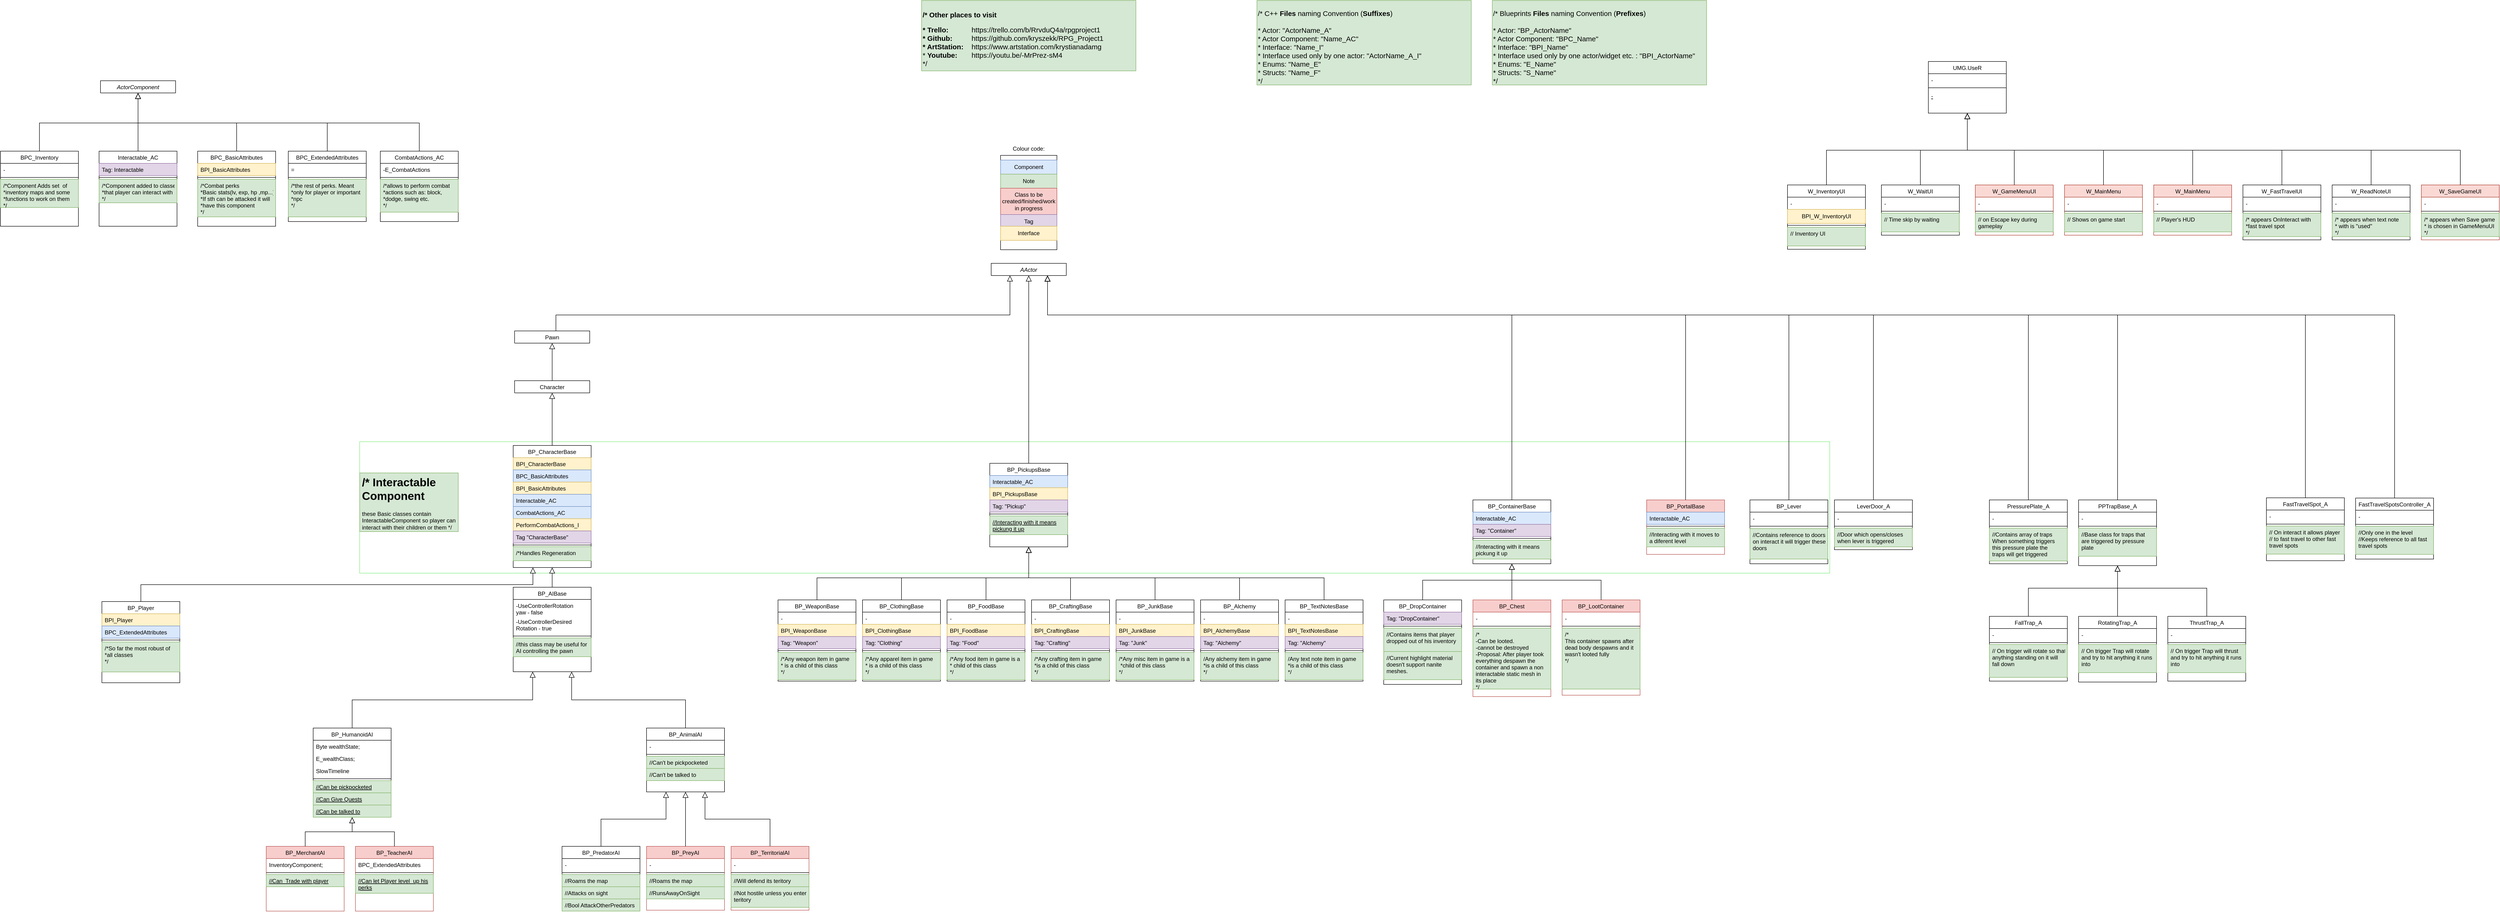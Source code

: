 <mxfile version="20.2.1" type="device"><diagram id="C5RBs43oDa-KdzZeNtuy" name="Page-1"><mxGraphModel dx="5091" dy="1923" grid="1" gridSize="10" guides="1" tooltips="1" connect="1" arrows="1" fold="1" page="1" pageScale="1" pageWidth="827" pageHeight="1169" math="0" shadow="0"><root><mxCell id="WIyWlLk6GJQsqaUBKTNV-0"/><mxCell id="WIyWlLk6GJQsqaUBKTNV-1" parent="WIyWlLk6GJQsqaUBKTNV-0"/><mxCell id="4jtBXWKlskrXZ6Z7-mhV-8" value="" style="rounded=0;whiteSpace=wrap;html=1;" parent="WIyWlLk6GJQsqaUBKTNV-1" vertex="1"><mxGeometry x="624" y="350" width="120" height="201" as="geometry"/></mxCell><mxCell id="hB2GH2EDb-CjkLZg85bc-28" value="" style="rounded=0;whiteSpace=wrap;html=1;strokeColor=#84ED80;" parent="WIyWlLk6GJQsqaUBKTNV-1" vertex="1"><mxGeometry x="-741" y="960" width="3131" height="280" as="geometry"/></mxCell><mxCell id="zkfFHV4jXpPFQw0GAbJ--0" value="AActor" style="swimlane;fontStyle=2;align=center;verticalAlign=top;childLayout=stackLayout;horizontal=1;startSize=26;horizontalStack=0;resizeParent=1;resizeLast=0;collapsible=1;marginBottom=0;rounded=0;shadow=0;strokeWidth=1;" parent="WIyWlLk6GJQsqaUBKTNV-1" vertex="1" collapsed="1"><mxGeometry x="604" y="580" width="160" height="26" as="geometry"><mxRectangle x="334" y="580" width="160" height="90" as="alternateBounds"/></mxGeometry></mxCell><mxCell id="zkfFHV4jXpPFQw0GAbJ--1" value="-&#10;" style="text;align=left;verticalAlign=top;spacingLeft=4;spacingRight=4;overflow=hidden;rotatable=0;points=[[0,0.5],[1,0.5]];portConstraint=eastwest;" parent="zkfFHV4jXpPFQw0GAbJ--0" vertex="1"><mxGeometry y="26" width="160" height="26" as="geometry"/></mxCell><mxCell id="zkfFHV4jXpPFQw0GAbJ--4" value="" style="line;html=1;strokeWidth=1;align=left;verticalAlign=middle;spacingTop=-1;spacingLeft=3;spacingRight=3;rotatable=0;labelPosition=right;points=[];portConstraint=eastwest;" parent="zkfFHV4jXpPFQw0GAbJ--0" vertex="1"><mxGeometry y="52" width="160" height="8" as="geometry"/></mxCell><mxCell id="zkfFHV4jXpPFQw0GAbJ--5" value="-&#10;" style="text;align=left;verticalAlign=top;spacingLeft=4;spacingRight=4;overflow=hidden;rotatable=0;points=[[0,0.5],[1,0.5]];portConstraint=eastwest;" parent="zkfFHV4jXpPFQw0GAbJ--0" vertex="1"><mxGeometry y="60" width="160" height="26" as="geometry"/></mxCell><mxCell id="zkfFHV4jXpPFQw0GAbJ--6" value="Pawn" style="swimlane;fontStyle=0;align=center;verticalAlign=top;childLayout=stackLayout;horizontal=1;startSize=26;horizontalStack=0;resizeParent=1;resizeLast=0;collapsible=1;marginBottom=0;rounded=0;shadow=0;strokeWidth=1;" parent="WIyWlLk6GJQsqaUBKTNV-1" vertex="1" collapsed="1"><mxGeometry x="-411" y="724" width="160" height="26" as="geometry"><mxRectangle x="-411" y="724" width="160" height="100" as="alternateBounds"/></mxGeometry></mxCell><mxCell id="zkfFHV4jXpPFQw0GAbJ--7" value="-" style="text;align=left;verticalAlign=top;spacingLeft=4;spacingRight=4;overflow=hidden;rotatable=0;points=[[0,0.5],[1,0.5]];portConstraint=eastwest;" parent="zkfFHV4jXpPFQw0GAbJ--6" vertex="1"><mxGeometry y="26" width="160" height="26" as="geometry"/></mxCell><mxCell id="zkfFHV4jXpPFQw0GAbJ--9" value="" style="line;html=1;strokeWidth=1;align=left;verticalAlign=middle;spacingTop=-1;spacingLeft=3;spacingRight=3;rotatable=0;labelPosition=right;points=[];portConstraint=eastwest;" parent="zkfFHV4jXpPFQw0GAbJ--6" vertex="1"><mxGeometry y="52" width="160" height="8" as="geometry"/></mxCell><mxCell id="zkfFHV4jXpPFQw0GAbJ--10" value="-" style="text;align=left;verticalAlign=top;spacingLeft=4;spacingRight=4;overflow=hidden;rotatable=0;points=[[0,0.5],[1,0.5]];portConstraint=eastwest;fontStyle=4" parent="zkfFHV4jXpPFQw0GAbJ--6" vertex="1"><mxGeometry y="60" width="160" height="26" as="geometry"/></mxCell><mxCell id="hB2GH2EDb-CjkLZg85bc-0" value="Character" style="swimlane;fontStyle=0;align=center;verticalAlign=top;childLayout=stackLayout;horizontal=1;startSize=26;horizontalStack=0;resizeParent=1;resizeLast=0;collapsible=1;marginBottom=0;rounded=0;shadow=0;strokeWidth=1;" parent="WIyWlLk6GJQsqaUBKTNV-1" vertex="1" collapsed="1"><mxGeometry x="-411" y="830" width="160" height="26" as="geometry"><mxRectangle x="-411" y="914" width="160" height="138" as="alternateBounds"/></mxGeometry></mxCell><mxCell id="hB2GH2EDb-CjkLZg85bc-1" value="-" style="text;align=left;verticalAlign=top;spacingLeft=4;spacingRight=4;overflow=hidden;rotatable=0;points=[[0,0.5],[1,0.5]];portConstraint=eastwest;" parent="hB2GH2EDb-CjkLZg85bc-0" vertex="1"><mxGeometry y="26" width="160" height="26" as="geometry"/></mxCell><mxCell id="hB2GH2EDb-CjkLZg85bc-3" value="" style="line;html=1;strokeWidth=1;align=left;verticalAlign=middle;spacingTop=-1;spacingLeft=3;spacingRight=3;rotatable=0;labelPosition=right;points=[];portConstraint=eastwest;" parent="hB2GH2EDb-CjkLZg85bc-0" vertex="1"><mxGeometry y="52" width="160" height="8" as="geometry"/></mxCell><mxCell id="hB2GH2EDb-CjkLZg85bc-4" value="-" style="text;align=left;verticalAlign=top;spacingLeft=4;spacingRight=4;overflow=hidden;rotatable=0;points=[[0,0.5],[1,0.5]];portConstraint=eastwest;fontStyle=4" parent="hB2GH2EDb-CjkLZg85bc-0" vertex="1"><mxGeometry y="60" width="160" height="26" as="geometry"/></mxCell><mxCell id="hB2GH2EDb-CjkLZg85bc-8" value="" style="endArrow=block;endSize=10;endFill=0;shadow=0;strokeWidth=1;rounded=0;edgeStyle=elbowEdgeStyle;elbow=vertical;exitX=0.5;exitY=0;exitDx=0;exitDy=0;entryX=0.5;entryY=1;entryDx=0;entryDy=0;" parent="WIyWlLk6GJQsqaUBKTNV-1" source="hB2GH2EDb-CjkLZg85bc-0" target="zkfFHV4jXpPFQw0GAbJ--6" edge="1"><mxGeometry width="160" relative="1" as="geometry"><mxPoint x="-331.5" y="904" as="sourcePoint"/><mxPoint x="-331.5" y="862" as="targetPoint"/></mxGeometry></mxCell><mxCell id="hB2GH2EDb-CjkLZg85bc-16" value="" style="endArrow=block;endSize=10;endFill=0;shadow=0;strokeWidth=1;rounded=0;edgeStyle=elbowEdgeStyle;elbow=vertical;exitX=0.55;exitY=0.007;exitDx=0;exitDy=0;exitPerimeter=0;entryX=0.25;entryY=1;entryDx=0;entryDy=0;" parent="WIyWlLk6GJQsqaUBKTNV-1" source="zkfFHV4jXpPFQw0GAbJ--6" target="zkfFHV4jXpPFQw0GAbJ--0" edge="1"><mxGeometry width="160" relative="1" as="geometry"><mxPoint x="245" y="720" as="sourcePoint"/><mxPoint x="370" y="670" as="targetPoint"/><Array as="points"><mxPoint x="220" y="690"/></Array></mxGeometry></mxCell><mxCell id="hB2GH2EDb-CjkLZg85bc-17" value="BP_CharacterBase" style="swimlane;fontStyle=0;align=center;verticalAlign=top;childLayout=stackLayout;horizontal=1;startSize=26;horizontalStack=0;resizeParent=1;resizeLast=0;collapsible=1;marginBottom=0;rounded=0;shadow=0;strokeWidth=1;" parent="WIyWlLk6GJQsqaUBKTNV-1" vertex="1"><mxGeometry x="-414" y="968" width="166" height="260" as="geometry"><mxRectangle x="130" y="380" width="160" height="26" as="alternateBounds"/></mxGeometry></mxCell><mxCell id="sjwPwoOoIA2Yg-62tVYx-2" value="BPI_CharacterBase" style="text;align=left;verticalAlign=top;spacingLeft=4;spacingRight=4;overflow=hidden;rotatable=0;points=[[0,0.5],[1,0.5]];portConstraint=eastwest;rounded=0;shadow=0;html=0;fillColor=#fff2cc;strokeColor=#d6b656;" parent="hB2GH2EDb-CjkLZg85bc-17" vertex="1"><mxGeometry y="26" width="166" height="26" as="geometry"/></mxCell><mxCell id="hB2GH2EDb-CjkLZg85bc-18" value="BPC_BasicAttributes" style="text;align=left;verticalAlign=top;spacingLeft=4;spacingRight=4;overflow=hidden;rotatable=0;points=[[0,0.5],[1,0.5]];portConstraint=eastwest;rounded=0;shadow=0;html=0;fillColor=#dae8fc;strokeColor=#6c8ebf;" parent="hB2GH2EDb-CjkLZg85bc-17" vertex="1"><mxGeometry y="52" width="166" height="26" as="geometry"/></mxCell><mxCell id="sjwPwoOoIA2Yg-62tVYx-0" value="BPI_BasicAttributes" style="text;align=left;verticalAlign=top;spacingLeft=4;spacingRight=4;overflow=hidden;rotatable=0;points=[[0,0.5],[1,0.5]];portConstraint=eastwest;rounded=0;shadow=0;html=0;fillColor=#fff2cc;strokeColor=#d6b656;" parent="hB2GH2EDb-CjkLZg85bc-17" vertex="1"><mxGeometry y="78" width="166" height="26" as="geometry"/></mxCell><mxCell id="4jtBXWKlskrXZ6Z7-mhV-4" value="Interactable_AC" style="text;align=left;verticalAlign=top;spacingLeft=4;spacingRight=4;overflow=hidden;rotatable=0;points=[[0,0.5],[1,0.5]];portConstraint=eastwest;rounded=0;shadow=0;html=0;fillColor=#dae8fc;strokeColor=#6c8ebf;" parent="hB2GH2EDb-CjkLZg85bc-17" vertex="1"><mxGeometry y="104" width="166" height="26" as="geometry"/></mxCell><mxCell id="AZHJ7NXcPb08-ISFKkO9-17" value="CombatActions_AC" style="text;align=left;verticalAlign=top;spacingLeft=4;spacingRight=4;overflow=hidden;rotatable=0;points=[[0,0.5],[1,0.5]];portConstraint=eastwest;rounded=0;shadow=0;html=0;fillColor=#dae8fc;strokeColor=#6c8ebf;" parent="hB2GH2EDb-CjkLZg85bc-17" vertex="1"><mxGeometry y="130" width="166" height="26" as="geometry"/></mxCell><mxCell id="AZHJ7NXcPb08-ISFKkO9-18" value="PerformCombatActions_I" style="text;align=left;verticalAlign=top;spacingLeft=4;spacingRight=4;overflow=hidden;rotatable=0;points=[[0,0.5],[1,0.5]];portConstraint=eastwest;rounded=0;shadow=0;html=0;fillColor=#fff2cc;strokeColor=#d6b656;" parent="hB2GH2EDb-CjkLZg85bc-17" vertex="1"><mxGeometry y="156" width="166" height="26" as="geometry"/></mxCell><mxCell id="bwEE2ZtVZcKFOqgQQ8op-28" value="Tag &quot;CharacterBase&quot;" style="text;align=left;verticalAlign=top;spacingLeft=4;spacingRight=4;overflow=hidden;rotatable=0;points=[[0,0.5],[1,0.5]];portConstraint=eastwest;rounded=0;shadow=0;html=0;fillColor=#e1d5e7;strokeColor=#9673a6;" parent="hB2GH2EDb-CjkLZg85bc-17" vertex="1"><mxGeometry y="182" width="166" height="26" as="geometry"/></mxCell><mxCell id="hB2GH2EDb-CjkLZg85bc-19" value="" style="line;html=1;strokeWidth=1;align=left;verticalAlign=middle;spacingTop=-1;spacingLeft=3;spacingRight=3;rotatable=0;labelPosition=right;points=[];portConstraint=eastwest;" parent="hB2GH2EDb-CjkLZg85bc-17" vertex="1"><mxGeometry y="208" width="166" height="8" as="geometry"/></mxCell><mxCell id="hB2GH2EDb-CjkLZg85bc-21" value="BP_PickupsBase" style="swimlane;fontStyle=0;align=center;verticalAlign=top;childLayout=stackLayout;horizontal=1;startSize=26;horizontalStack=0;resizeParent=1;resizeLast=0;collapsible=1;marginBottom=0;rounded=0;shadow=0;strokeWidth=1;" parent="WIyWlLk6GJQsqaUBKTNV-1" vertex="1"><mxGeometry x="601" y="1006" width="166" height="178" as="geometry"><mxRectangle x="130" y="380" width="160" height="26" as="alternateBounds"/></mxGeometry></mxCell><mxCell id="hB2GH2EDb-CjkLZg85bc-22" value="Interactable_AC" style="text;align=left;verticalAlign=top;spacingLeft=4;spacingRight=4;overflow=hidden;rotatable=0;points=[[0,0.5],[1,0.5]];portConstraint=eastwest;rounded=0;shadow=0;html=0;fillColor=#dae8fc;strokeColor=#6c8ebf;" parent="hB2GH2EDb-CjkLZg85bc-21" vertex="1"><mxGeometry y="26" width="166" height="26" as="geometry"/></mxCell><mxCell id="bxv4X9jt3AXo0fQgRK3n-0" value="BPI_PickupsBase" style="text;align=left;verticalAlign=top;spacingLeft=4;spacingRight=4;overflow=hidden;rotatable=0;points=[[0,0.5],[1,0.5]];portConstraint=eastwest;rounded=0;shadow=0;html=0;fillColor=#fff2cc;strokeColor=#d6b656;" parent="hB2GH2EDb-CjkLZg85bc-21" vertex="1"><mxGeometry y="52" width="166" height="26" as="geometry"/></mxCell><mxCell id="jYMjWAVzrKM_L1KMwJoU-10" value="Tag: &quot;Pickup&quot;" style="text;align=left;verticalAlign=top;spacingLeft=4;spacingRight=4;overflow=hidden;rotatable=0;points=[[0,0.5],[1,0.5]];portConstraint=eastwest;rounded=0;shadow=0;html=0;fillColor=#e1d5e7;strokeColor=#9673a6;" parent="hB2GH2EDb-CjkLZg85bc-21" vertex="1"><mxGeometry y="78" width="166" height="26" as="geometry"/></mxCell><mxCell id="hB2GH2EDb-CjkLZg85bc-23" value="" style="line;html=1;strokeWidth=1;align=left;verticalAlign=middle;spacingTop=-1;spacingLeft=3;spacingRight=3;rotatable=0;labelPosition=right;points=[];portConstraint=eastwest;" parent="hB2GH2EDb-CjkLZg85bc-21" vertex="1"><mxGeometry y="104" width="166" height="8" as="geometry"/></mxCell><mxCell id="hB2GH2EDb-CjkLZg85bc-24" value="//Interacting with it means &#10;pickung it up" style="text;align=left;verticalAlign=top;spacingLeft=4;spacingRight=4;overflow=hidden;rotatable=0;points=[[0,0.5],[1,0.5]];portConstraint=eastwest;fontStyle=4;fillColor=#d5e8d4;strokeColor=#82b366;" parent="hB2GH2EDb-CjkLZg85bc-21" vertex="1"><mxGeometry y="112" width="166" height="40" as="geometry"/></mxCell><mxCell id="hB2GH2EDb-CjkLZg85bc-25" value="" style="endArrow=block;endSize=10;endFill=0;shadow=0;strokeWidth=1;rounded=0;edgeStyle=elbowEdgeStyle;elbow=vertical;exitX=0.5;exitY=0;exitDx=0;exitDy=0;" parent="WIyWlLk6GJQsqaUBKTNV-1" source="hB2GH2EDb-CjkLZg85bc-21" target="zkfFHV4jXpPFQw0GAbJ--0" edge="1"><mxGeometry width="160" relative="1" as="geometry"><mxPoint x="450.5" y="722" as="sourcePoint"/><mxPoint x="450" y="670" as="targetPoint"/></mxGeometry></mxCell><mxCell id="hB2GH2EDb-CjkLZg85bc-26" value="" style="endArrow=block;endSize=10;endFill=0;shadow=0;strokeWidth=1;rounded=0;edgeStyle=elbowEdgeStyle;elbow=vertical;entryX=0.5;entryY=1;entryDx=0;entryDy=0;exitX=0.5;exitY=0;exitDx=0;exitDy=0;" parent="WIyWlLk6GJQsqaUBKTNV-1" source="hB2GH2EDb-CjkLZg85bc-17" target="hB2GH2EDb-CjkLZg85bc-0" edge="1"><mxGeometry width="160" relative="1" as="geometry"><mxPoint x="-331" y="1074" as="sourcePoint"/><mxPoint x="-334.5" y="1052" as="targetPoint"/></mxGeometry></mxCell><mxCell id="hB2GH2EDb-CjkLZg85bc-30" value="&lt;h1&gt;/* Interactable Component&lt;/h1&gt;&lt;p&gt;these Basic classes contain InteractableComponent so player can interact with their children or them */&lt;/p&gt;" style="text;html=1;strokeColor=#82b366;fillColor=#d5e8d4;spacing=5;spacingTop=-20;whiteSpace=wrap;overflow=hidden;rounded=0;" parent="WIyWlLk6GJQsqaUBKTNV-1" vertex="1"><mxGeometry x="-741" y="1026.5" width="210" height="125" as="geometry"/></mxCell><mxCell id="hB2GH2EDb-CjkLZg85bc-31" value="BP_Player" style="swimlane;fontStyle=0;align=center;verticalAlign=top;childLayout=stackLayout;horizontal=1;startSize=26;horizontalStack=0;resizeParent=1;resizeLast=0;collapsible=1;marginBottom=0;rounded=0;shadow=0;strokeWidth=1;" parent="WIyWlLk6GJQsqaUBKTNV-1" vertex="1"><mxGeometry x="-1290" y="1300.5" width="166" height="173" as="geometry"><mxRectangle x="130" y="380" width="160" height="26" as="alternateBounds"/></mxGeometry></mxCell><mxCell id="hB2GH2EDb-CjkLZg85bc-32" value="BPI_Player" style="text;align=left;verticalAlign=top;spacingLeft=4;spacingRight=4;overflow=hidden;rotatable=0;points=[[0,0.5],[1,0.5]];portConstraint=eastwest;rounded=0;shadow=0;html=0;fillColor=#fff2cc;strokeColor=#d6b656;" parent="hB2GH2EDb-CjkLZg85bc-31" vertex="1"><mxGeometry y="26" width="166" height="26" as="geometry"/></mxCell><mxCell id="3QTFYnlYsLWncrexI4-C-1" value="BPC_ExtendedAttributes" style="text;align=left;verticalAlign=top;spacingLeft=4;spacingRight=4;overflow=hidden;rotatable=0;points=[[0,0.5],[1,0.5]];portConstraint=eastwest;rounded=0;shadow=0;html=0;fillColor=#dae8fc;strokeColor=#6c8ebf;" parent="hB2GH2EDb-CjkLZg85bc-31" vertex="1"><mxGeometry y="52" width="166" height="26" as="geometry"/></mxCell><mxCell id="hB2GH2EDb-CjkLZg85bc-33" value="" style="line;html=1;strokeWidth=1;align=left;verticalAlign=middle;spacingTop=-1;spacingLeft=3;spacingRight=3;rotatable=0;labelPosition=right;points=[];portConstraint=eastwest;" parent="hB2GH2EDb-CjkLZg85bc-31" vertex="1"><mxGeometry y="78" width="166" height="8" as="geometry"/></mxCell><mxCell id="Yz2AV8ANAi81vbuYLwnK-54" value="/*So far the most robust of &#10;*all classes&#10;*/&#10;" style="text;align=left;verticalAlign=top;spacingLeft=4;spacingRight=4;overflow=hidden;rotatable=0;points=[[0,0.5],[1,0.5]];portConstraint=eastwest;fontStyle=0;fillColor=#d5e8d4;strokeColor=#82b366;" vertex="1" parent="hB2GH2EDb-CjkLZg85bc-31"><mxGeometry y="86" width="166" height="64" as="geometry"/></mxCell><mxCell id="hB2GH2EDb-CjkLZg85bc-35" value="BP_PortalBase" style="swimlane;fontStyle=0;align=center;verticalAlign=top;childLayout=stackLayout;horizontal=1;startSize=26;horizontalStack=0;resizeParent=1;resizeLast=0;collapsible=1;marginBottom=0;rounded=0;shadow=0;strokeWidth=1;fillColor=#f8cecc;strokeColor=#b85450;" parent="WIyWlLk6GJQsqaUBKTNV-1" vertex="1"><mxGeometry x="2000" y="1084" width="166" height="116" as="geometry"><mxRectangle x="554" y="1100" width="160" height="26" as="alternateBounds"/></mxGeometry></mxCell><mxCell id="hB2GH2EDb-CjkLZg85bc-36" value="Interactable_AC" style="text;align=left;verticalAlign=top;spacingLeft=4;spacingRight=4;overflow=hidden;rotatable=0;points=[[0,0.5],[1,0.5]];portConstraint=eastwest;rounded=0;shadow=0;html=0;fillColor=#dae8fc;strokeColor=#6c8ebf;" parent="hB2GH2EDb-CjkLZg85bc-35" vertex="1"><mxGeometry y="26" width="166" height="26" as="geometry"/></mxCell><mxCell id="hB2GH2EDb-CjkLZg85bc-37" value="" style="line;html=1;strokeWidth=1;align=left;verticalAlign=middle;spacingTop=-1;spacingLeft=3;spacingRight=3;rotatable=0;labelPosition=right;points=[];portConstraint=eastwest;" parent="hB2GH2EDb-CjkLZg85bc-35" vertex="1"><mxGeometry y="52" width="166" height="8" as="geometry"/></mxCell><mxCell id="hB2GH2EDb-CjkLZg85bc-38" value="//Interacting with it moves to &#10;a diferent level " style="text;align=left;verticalAlign=top;spacingLeft=4;spacingRight=4;overflow=hidden;rotatable=0;points=[[0,0.5],[1,0.5]];portConstraint=eastwest;fontStyle=0;fillColor=#d5e8d4;strokeColor=#82b366;" parent="hB2GH2EDb-CjkLZg85bc-35" vertex="1"><mxGeometry y="60" width="166" height="40" as="geometry"/></mxCell><mxCell id="4jtBXWKlskrXZ6Z7-mhV-0" value="BP_AIBase" style="swimlane;fontStyle=0;align=center;verticalAlign=top;childLayout=stackLayout;horizontal=1;startSize=26;horizontalStack=0;resizeParent=1;resizeLast=0;collapsible=1;marginBottom=0;rounded=0;shadow=0;strokeWidth=1;" parent="WIyWlLk6GJQsqaUBKTNV-1" vertex="1"><mxGeometry x="-414" y="1270" width="166" height="180" as="geometry"><mxRectangle x="130" y="380" width="160" height="26" as="alternateBounds"/></mxGeometry></mxCell><mxCell id="4jtBXWKlskrXZ6Z7-mhV-1" value="-UseControllerRotation &#10;yaw - false" style="text;align=left;verticalAlign=top;spacingLeft=4;spacingRight=4;overflow=hidden;rotatable=0;points=[[0,0.5],[1,0.5]];portConstraint=eastwest;rounded=0;shadow=0;html=0;" parent="4jtBXWKlskrXZ6Z7-mhV-0" vertex="1"><mxGeometry y="26" width="166" height="34" as="geometry"/></mxCell><mxCell id="F-o7s0-5JqhTfvwpEwX8-19" value="-UseControllerDesired&#10;Rotation - true" style="text;align=left;verticalAlign=top;spacingLeft=4;spacingRight=4;overflow=hidden;rotatable=0;points=[[0,0.5],[1,0.5]];portConstraint=eastwest;rounded=0;shadow=0;html=0;" parent="4jtBXWKlskrXZ6Z7-mhV-0" vertex="1"><mxGeometry y="60" width="166" height="40" as="geometry"/></mxCell><mxCell id="4jtBXWKlskrXZ6Z7-mhV-2" value="" style="line;html=1;strokeWidth=1;align=left;verticalAlign=middle;spacingTop=-1;spacingLeft=3;spacingRight=3;rotatable=0;labelPosition=right;points=[];portConstraint=eastwest;" parent="4jtBXWKlskrXZ6Z7-mhV-0" vertex="1"><mxGeometry y="100" width="166" height="8" as="geometry"/></mxCell><mxCell id="4jtBXWKlskrXZ6Z7-mhV-3" value="//this class may be useful for &#10;AI controlling the pawn&#10;" style="text;align=left;verticalAlign=top;spacingLeft=4;spacingRight=4;overflow=hidden;rotatable=0;points=[[0,0.5],[1,0.5]];portConstraint=eastwest;fontStyle=0;fillColor=#d5e8d4;strokeColor=#82b366;" parent="4jtBXWKlskrXZ6Z7-mhV-0" vertex="1"><mxGeometry y="108" width="166" height="40" as="geometry"/></mxCell><mxCell id="4jtBXWKlskrXZ6Z7-mhV-6" value="Component&lt;br&gt;" style="text;html=1;strokeColor=#6c8ebf;fillColor=#dae8fc;align=center;verticalAlign=middle;whiteSpace=wrap;rounded=0;" parent="WIyWlLk6GJQsqaUBKTNV-1" vertex="1"><mxGeometry x="624" y="360" width="120" height="30" as="geometry"/></mxCell><mxCell id="4jtBXWKlskrXZ6Z7-mhV-7" value="Colour code:" style="text;html=1;strokeColor=none;fillColor=none;align=center;verticalAlign=middle;whiteSpace=wrap;rounded=0;" parent="WIyWlLk6GJQsqaUBKTNV-1" vertex="1"><mxGeometry x="629" y="321" width="110" height="30" as="geometry"/></mxCell><mxCell id="4jtBXWKlskrXZ6Z7-mhV-9" value="" style="endArrow=block;endSize=10;endFill=0;shadow=0;strokeWidth=1;rounded=0;edgeStyle=elbowEdgeStyle;elbow=vertical;exitX=0.5;exitY=0;exitDx=0;exitDy=0;entryX=0.75;entryY=1;entryDx=0;entryDy=0;" parent="WIyWlLk6GJQsqaUBKTNV-1" source="hB2GH2EDb-CjkLZg85bc-35" target="zkfFHV4jXpPFQw0GAbJ--0" edge="1"><mxGeometry width="160" relative="1" as="geometry"><mxPoint x="660" y="1000" as="sourcePoint"/><mxPoint x="580" y="610" as="targetPoint"/><Array as="points"><mxPoint x="1210" y="690"/></Array></mxGeometry></mxCell><mxCell id="4jtBXWKlskrXZ6Z7-mhV-10" value="Note" style="text;html=1;strokeColor=#82b366;fillColor=#d5e8d4;align=center;verticalAlign=middle;whiteSpace=wrap;rounded=0;" parent="WIyWlLk6GJQsqaUBKTNV-1" vertex="1"><mxGeometry x="624" y="390" width="120" height="30" as="geometry"/></mxCell><mxCell id="4jtBXWKlskrXZ6Z7-mhV-11" value="" style="endArrow=block;endSize=10;endFill=0;shadow=0;strokeWidth=1;rounded=0;edgeStyle=elbowEdgeStyle;elbow=vertical;entryX=0.253;entryY=1;entryDx=0;entryDy=0;exitX=0.5;exitY=0;exitDx=0;exitDy=0;entryPerimeter=0;" parent="WIyWlLk6GJQsqaUBKTNV-1" source="hB2GH2EDb-CjkLZg85bc-31" edge="1"><mxGeometry width="160" relative="1" as="geometry"><mxPoint x="-447" y="1394" as="sourcePoint"/><mxPoint x="-372.002" y="1228.0" as="targetPoint"/></mxGeometry></mxCell><mxCell id="4jtBXWKlskrXZ6Z7-mhV-12" value="" style="endArrow=block;endSize=10;endFill=0;shadow=0;strokeWidth=1;rounded=0;edgeStyle=elbowEdgeStyle;elbow=vertical;exitX=0.5;exitY=0;exitDx=0;exitDy=0;" parent="WIyWlLk6GJQsqaUBKTNV-1" source="4jtBXWKlskrXZ6Z7-mhV-0" target="hB2GH2EDb-CjkLZg85bc-17" edge="1"><mxGeometry width="160" relative="1" as="geometry"><mxPoint x="-197" y="1343" as="sourcePoint"/><mxPoint x="0.998" y="1264" as="targetPoint"/></mxGeometry></mxCell><mxCell id="4jtBXWKlskrXZ6Z7-mhV-13" value="BP_HumanoidAI" style="swimlane;fontStyle=0;align=center;verticalAlign=top;childLayout=stackLayout;horizontal=1;startSize=26;horizontalStack=0;resizeParent=1;resizeLast=0;collapsible=1;marginBottom=0;rounded=0;shadow=0;strokeWidth=1;" parent="WIyWlLk6GJQsqaUBKTNV-1" vertex="1"><mxGeometry x="-840" y="1570" width="166" height="190" as="geometry"><mxRectangle x="130" y="380" width="160" height="26" as="alternateBounds"/></mxGeometry></mxCell><mxCell id="4jtBXWKlskrXZ6Z7-mhV-14" value="Byte wealthState;" style="text;align=left;verticalAlign=top;spacingLeft=4;spacingRight=4;overflow=hidden;rotatable=0;points=[[0,0.5],[1,0.5]];portConstraint=eastwest;rounded=0;shadow=0;html=0;" parent="4jtBXWKlskrXZ6Z7-mhV-13" vertex="1"><mxGeometry y="26" width="166" height="26" as="geometry"/></mxCell><mxCell id="3QTFYnlYsLWncrexI4-C-19" value="E_wealthClass;" style="text;align=left;verticalAlign=top;spacingLeft=4;spacingRight=4;overflow=hidden;rotatable=0;points=[[0,0.5],[1,0.5]];portConstraint=eastwest;rounded=0;shadow=0;html=0;" parent="4jtBXWKlskrXZ6Z7-mhV-13" vertex="1"><mxGeometry y="52" width="166" height="26" as="geometry"/></mxCell><mxCell id="Yz2AV8ANAi81vbuYLwnK-4" value="SlowTimeline" style="text;align=left;verticalAlign=top;spacingLeft=4;spacingRight=4;overflow=hidden;rotatable=0;points=[[0,0.5],[1,0.5]];portConstraint=eastwest;rounded=0;shadow=0;html=0;" vertex="1" parent="4jtBXWKlskrXZ6Z7-mhV-13"><mxGeometry y="78" width="166" height="26" as="geometry"/></mxCell><mxCell id="4jtBXWKlskrXZ6Z7-mhV-15" value="" style="line;html=1;strokeWidth=1;align=left;verticalAlign=middle;spacingTop=-1;spacingLeft=3;spacingRight=3;rotatable=0;labelPosition=right;points=[];portConstraint=eastwest;" parent="4jtBXWKlskrXZ6Z7-mhV-13" vertex="1"><mxGeometry y="104" width="166" height="8" as="geometry"/></mxCell><mxCell id="4jtBXWKlskrXZ6Z7-mhV-16" value="//Can be pickpocketed" style="text;align=left;verticalAlign=top;spacingLeft=4;spacingRight=4;overflow=hidden;rotatable=0;points=[[0,0.5],[1,0.5]];portConstraint=eastwest;fontStyle=4;fillColor=#d5e8d4;strokeColor=#82b366;" parent="4jtBXWKlskrXZ6Z7-mhV-13" vertex="1"><mxGeometry y="112" width="166" height="26" as="geometry"/></mxCell><mxCell id="WXhrqUQmZpy7Of9xj2k_-7" value="//Can Give Quests" style="text;align=left;verticalAlign=top;spacingLeft=4;spacingRight=4;overflow=hidden;rotatable=0;points=[[0,0.5],[1,0.5]];portConstraint=eastwest;fontStyle=4;fillColor=#d5e8d4;strokeColor=#82b366;" parent="4jtBXWKlskrXZ6Z7-mhV-13" vertex="1"><mxGeometry y="138" width="166" height="26" as="geometry"/></mxCell><mxCell id="jYMjWAVzrKM_L1KMwJoU-23" value="//Can be talked to" style="text;align=left;verticalAlign=top;spacingLeft=4;spacingRight=4;overflow=hidden;rotatable=0;points=[[0,0.5],[1,0.5]];portConstraint=eastwest;fontStyle=4;fillColor=#d5e8d4;strokeColor=#82b366;" parent="4jtBXWKlskrXZ6Z7-mhV-13" vertex="1"><mxGeometry y="164" width="166" height="26" as="geometry"/></mxCell><mxCell id="4jtBXWKlskrXZ6Z7-mhV-17" value="BP_AnimalAI" style="swimlane;fontStyle=0;align=center;verticalAlign=top;childLayout=stackLayout;horizontal=1;startSize=26;horizontalStack=0;resizeParent=1;resizeLast=0;collapsible=1;marginBottom=0;rounded=0;shadow=0;strokeWidth=1;" parent="WIyWlLk6GJQsqaUBKTNV-1" vertex="1"><mxGeometry x="-130" y="1570" width="166" height="136" as="geometry"><mxRectangle x="130" y="380" width="160" height="26" as="alternateBounds"/></mxGeometry></mxCell><mxCell id="4jtBXWKlskrXZ6Z7-mhV-18" value="-" style="text;align=left;verticalAlign=top;spacingLeft=4;spacingRight=4;overflow=hidden;rotatable=0;points=[[0,0.5],[1,0.5]];portConstraint=eastwest;rounded=0;shadow=0;html=0;" parent="4jtBXWKlskrXZ6Z7-mhV-17" vertex="1"><mxGeometry y="26" width="166" height="26" as="geometry"/></mxCell><mxCell id="4jtBXWKlskrXZ6Z7-mhV-19" value="" style="line;html=1;strokeWidth=1;align=left;verticalAlign=middle;spacingTop=-1;spacingLeft=3;spacingRight=3;rotatable=0;labelPosition=right;points=[];portConstraint=eastwest;" parent="4jtBXWKlskrXZ6Z7-mhV-17" vertex="1"><mxGeometry y="52" width="166" height="8" as="geometry"/></mxCell><mxCell id="4jtBXWKlskrXZ6Z7-mhV-20" value="//Can't be pickpocketed" style="text;align=left;verticalAlign=top;spacingLeft=4;spacingRight=4;overflow=hidden;rotatable=0;points=[[0,0.5],[1,0.5]];portConstraint=eastwest;fontStyle=0;fillColor=#d5e8d4;strokeColor=#82b366;" parent="4jtBXWKlskrXZ6Z7-mhV-17" vertex="1"><mxGeometry y="60" width="166" height="26" as="geometry"/></mxCell><mxCell id="bwEE2ZtVZcKFOqgQQ8op-22" value="//Can't be talked to" style="text;align=left;verticalAlign=top;spacingLeft=4;spacingRight=4;overflow=hidden;rotatable=0;points=[[0,0.5],[1,0.5]];portConstraint=eastwest;fontStyle=0;fillColor=#d5e8d4;strokeColor=#82b366;" parent="4jtBXWKlskrXZ6Z7-mhV-17" vertex="1"><mxGeometry y="86" width="166" height="26" as="geometry"/></mxCell><mxCell id="4jtBXWKlskrXZ6Z7-mhV-21" value="" style="endArrow=block;endSize=10;endFill=0;shadow=0;strokeWidth=1;rounded=0;edgeStyle=elbowEdgeStyle;elbow=vertical;exitX=0.5;exitY=0;exitDx=0;exitDy=0;entryX=0.25;entryY=1;entryDx=0;entryDy=0;" parent="WIyWlLk6GJQsqaUBKTNV-1" source="4jtBXWKlskrXZ6Z7-mhV-13" target="4jtBXWKlskrXZ6Z7-mhV-0" edge="1"><mxGeometry width="160" relative="1" as="geometry"><mxPoint x="-377" y="1474" as="sourcePoint"/><mxPoint x="-377" y="1395" as="targetPoint"/></mxGeometry></mxCell><mxCell id="4jtBXWKlskrXZ6Z7-mhV-22" value="" style="endArrow=block;endSize=10;endFill=0;shadow=0;strokeWidth=1;rounded=0;edgeStyle=elbowEdgeStyle;elbow=vertical;exitX=0.5;exitY=0;exitDx=0;exitDy=0;entryX=0.75;entryY=1;entryDx=0;entryDy=0;" parent="WIyWlLk6GJQsqaUBKTNV-1" source="4jtBXWKlskrXZ6Z7-mhV-17" target="4jtBXWKlskrXZ6Z7-mhV-0" edge="1"><mxGeometry width="160" relative="1" as="geometry"><mxPoint x="-307" y="1484" as="sourcePoint"/><mxPoint x="-285.5" y="1404" as="targetPoint"/></mxGeometry></mxCell><mxCell id="4jtBXWKlskrXZ6Z7-mhV-23" value="" style="endArrow=block;endSize=10;endFill=0;shadow=0;strokeWidth=1;rounded=0;edgeStyle=elbowEdgeStyle;elbow=vertical;exitX=0.5;exitY=0;exitDx=0;exitDy=0;entryX=0.5;entryY=1;entryDx=0;entryDy=0;" parent="WIyWlLk6GJQsqaUBKTNV-1" source="4jtBXWKlskrXZ6Z7-mhV-24" target="hB2GH2EDb-CjkLZg85bc-21" edge="1"><mxGeometry width="160" relative="1" as="geometry"><mxPoint x="525" y="1319" as="sourcePoint"/><mxPoint x="525" y="1240" as="targetPoint"/><Array as="points"><mxPoint x="515" y="1250"/><mxPoint x="455" y="1270"/></Array></mxGeometry></mxCell><mxCell id="4jtBXWKlskrXZ6Z7-mhV-24" value="BP_WeaponBase" style="swimlane;fontStyle=0;align=center;verticalAlign=top;childLayout=stackLayout;horizontal=1;startSize=26;horizontalStack=0;resizeParent=1;resizeLast=0;collapsible=1;marginBottom=0;rounded=0;shadow=0;strokeWidth=1;" parent="WIyWlLk6GJQsqaUBKTNV-1" vertex="1"><mxGeometry x="150" y="1297" width="166" height="173" as="geometry"><mxRectangle x="130" y="380" width="160" height="26" as="alternateBounds"/></mxGeometry></mxCell><mxCell id="4jtBXWKlskrXZ6Z7-mhV-25" value="-" style="text;align=left;verticalAlign=top;spacingLeft=4;spacingRight=4;overflow=hidden;rotatable=0;points=[[0,0.5],[1,0.5]];portConstraint=eastwest;rounded=0;shadow=0;html=0;" parent="4jtBXWKlskrXZ6Z7-mhV-24" vertex="1"><mxGeometry y="26" width="166" height="26" as="geometry"/></mxCell><mxCell id="AZHJ7NXcPb08-ISFKkO9-5" value="BPI_WeaponBase" style="text;align=left;verticalAlign=top;spacingLeft=4;spacingRight=4;overflow=hidden;rotatable=0;points=[[0,0.5],[1,0.5]];portConstraint=eastwest;rounded=0;shadow=0;html=0;fillColor=#fff2cc;strokeColor=#d6b656;" parent="4jtBXWKlskrXZ6Z7-mhV-24" vertex="1"><mxGeometry y="52" width="166" height="26" as="geometry"/></mxCell><mxCell id="jYMjWAVzrKM_L1KMwJoU-17" value="Tag: &quot;Weapon&quot;" style="text;align=left;verticalAlign=top;spacingLeft=4;spacingRight=4;overflow=hidden;rotatable=0;points=[[0,0.5],[1,0.5]];portConstraint=eastwest;rounded=0;shadow=0;html=0;fillColor=#e1d5e7;strokeColor=#9673a6;" parent="4jtBXWKlskrXZ6Z7-mhV-24" vertex="1"><mxGeometry y="78" width="166" height="26" as="geometry"/></mxCell><mxCell id="4jtBXWKlskrXZ6Z7-mhV-26" value="" style="line;html=1;strokeWidth=1;align=left;verticalAlign=middle;spacingTop=-1;spacingLeft=3;spacingRight=3;rotatable=0;labelPosition=right;points=[];portConstraint=eastwest;" parent="4jtBXWKlskrXZ6Z7-mhV-24" vertex="1"><mxGeometry y="104" width="166" height="8" as="geometry"/></mxCell><mxCell id="Yz2AV8ANAi81vbuYLwnK-58" value="/*Any weapon item in game &#10;* is a child of this class &#10;*/" style="text;align=left;verticalAlign=top;spacingLeft=4;spacingRight=4;overflow=hidden;rotatable=0;points=[[0,0.5],[1,0.5]];portConstraint=eastwest;fontStyle=0;fillColor=#d5e8d4;strokeColor=#82b366;" vertex="1" parent="4jtBXWKlskrXZ6Z7-mhV-24"><mxGeometry y="112" width="166" height="58" as="geometry"/></mxCell><mxCell id="4jtBXWKlskrXZ6Z7-mhV-28" value="BP_ClothingBase" style="swimlane;fontStyle=0;align=center;verticalAlign=top;childLayout=stackLayout;horizontal=1;startSize=26;horizontalStack=0;resizeParent=1;resizeLast=0;collapsible=1;marginBottom=0;rounded=0;shadow=0;strokeWidth=1;" parent="WIyWlLk6GJQsqaUBKTNV-1" vertex="1"><mxGeometry x="330" y="1297" width="166" height="173" as="geometry"><mxRectangle x="130" y="380" width="160" height="26" as="alternateBounds"/></mxGeometry></mxCell><mxCell id="4jtBXWKlskrXZ6Z7-mhV-29" value="-" style="text;align=left;verticalAlign=top;spacingLeft=4;spacingRight=4;overflow=hidden;rotatable=0;points=[[0,0.5],[1,0.5]];portConstraint=eastwest;rounded=0;shadow=0;html=0;" parent="4jtBXWKlskrXZ6Z7-mhV-28" vertex="1"><mxGeometry y="26" width="166" height="26" as="geometry"/></mxCell><mxCell id="AZHJ7NXcPb08-ISFKkO9-4" value="BPI_ClothingBase" style="text;align=left;verticalAlign=top;spacingLeft=4;spacingRight=4;overflow=hidden;rotatable=0;points=[[0,0.5],[1,0.5]];portConstraint=eastwest;rounded=0;shadow=0;html=0;fillColor=#fff2cc;strokeColor=#d6b656;" parent="4jtBXWKlskrXZ6Z7-mhV-28" vertex="1"><mxGeometry y="52" width="166" height="26" as="geometry"/></mxCell><mxCell id="jYMjWAVzrKM_L1KMwJoU-18" value="Tag: &quot;Clothing&quot;" style="text;align=left;verticalAlign=top;spacingLeft=4;spacingRight=4;overflow=hidden;rotatable=0;points=[[0,0.5],[1,0.5]];portConstraint=eastwest;rounded=0;shadow=0;html=0;fillColor=#e1d5e7;strokeColor=#9673a6;" parent="4jtBXWKlskrXZ6Z7-mhV-28" vertex="1"><mxGeometry y="78" width="166" height="26" as="geometry"/></mxCell><mxCell id="4jtBXWKlskrXZ6Z7-mhV-30" value="" style="line;html=1;strokeWidth=1;align=left;verticalAlign=middle;spacingTop=-1;spacingLeft=3;spacingRight=3;rotatable=0;labelPosition=right;points=[];portConstraint=eastwest;" parent="4jtBXWKlskrXZ6Z7-mhV-28" vertex="1"><mxGeometry y="104" width="166" height="8" as="geometry"/></mxCell><mxCell id="Yz2AV8ANAi81vbuYLwnK-59" value="/*Any apparel item in game &#10;* is a child of this class &#10;*/" style="text;align=left;verticalAlign=top;spacingLeft=4;spacingRight=4;overflow=hidden;rotatable=0;points=[[0,0.5],[1,0.5]];portConstraint=eastwest;fontStyle=0;fillColor=#d5e8d4;strokeColor=#82b366;" vertex="1" parent="4jtBXWKlskrXZ6Z7-mhV-28"><mxGeometry y="112" width="166" height="58" as="geometry"/></mxCell><mxCell id="4jtBXWKlskrXZ6Z7-mhV-33" value="" style="endArrow=block;endSize=10;endFill=0;shadow=0;strokeWidth=1;rounded=0;edgeStyle=elbowEdgeStyle;elbow=vertical;exitX=0.5;exitY=0;exitDx=0;exitDy=0;entryX=0.5;entryY=1;entryDx=0;entryDy=0;" parent="WIyWlLk6GJQsqaUBKTNV-1" source="4jtBXWKlskrXZ6Z7-mhV-28" target="hB2GH2EDb-CjkLZg85bc-21" edge="1"><mxGeometry width="160" relative="1" as="geometry"><mxPoint x="338" y="1304" as="sourcePoint"/><mxPoint x="615" y="1230" as="targetPoint"/><Array as="points"><mxPoint x="545" y="1250"/><mxPoint x="465" y="1280"/></Array></mxGeometry></mxCell><mxCell id="4jtBXWKlskrXZ6Z7-mhV-34" value="BP_FoodBase" style="swimlane;fontStyle=0;align=center;verticalAlign=top;childLayout=stackLayout;horizontal=1;startSize=26;horizontalStack=0;resizeParent=1;resizeLast=0;collapsible=1;marginBottom=0;rounded=0;shadow=0;strokeWidth=1;" parent="WIyWlLk6GJQsqaUBKTNV-1" vertex="1"><mxGeometry x="510" y="1297" width="166" height="173" as="geometry"><mxRectangle x="130" y="380" width="160" height="26" as="alternateBounds"/></mxGeometry></mxCell><mxCell id="4jtBXWKlskrXZ6Z7-mhV-35" value="-" style="text;align=left;verticalAlign=top;spacingLeft=4;spacingRight=4;overflow=hidden;rotatable=0;points=[[0,0.5],[1,0.5]];portConstraint=eastwest;rounded=0;shadow=0;html=0;" parent="4jtBXWKlskrXZ6Z7-mhV-34" vertex="1"><mxGeometry y="26" width="166" height="26" as="geometry"/></mxCell><mxCell id="AZHJ7NXcPb08-ISFKkO9-3" value="BPI_FoodBase" style="text;align=left;verticalAlign=top;spacingLeft=4;spacingRight=4;overflow=hidden;rotatable=0;points=[[0,0.5],[1,0.5]];portConstraint=eastwest;rounded=0;shadow=0;html=0;fillColor=#fff2cc;strokeColor=#d6b656;" parent="4jtBXWKlskrXZ6Z7-mhV-34" vertex="1"><mxGeometry y="52" width="166" height="26" as="geometry"/></mxCell><mxCell id="jYMjWAVzrKM_L1KMwJoU-19" value="Tag: &quot;Food&quot;" style="text;align=left;verticalAlign=top;spacingLeft=4;spacingRight=4;overflow=hidden;rotatable=0;points=[[0,0.5],[1,0.5]];portConstraint=eastwest;rounded=0;shadow=0;html=0;fillColor=#e1d5e7;strokeColor=#9673a6;" parent="4jtBXWKlskrXZ6Z7-mhV-34" vertex="1"><mxGeometry y="78" width="166" height="26" as="geometry"/></mxCell><mxCell id="4jtBXWKlskrXZ6Z7-mhV-36" value="" style="line;html=1;strokeWidth=1;align=left;verticalAlign=middle;spacingTop=-1;spacingLeft=3;spacingRight=3;rotatable=0;labelPosition=right;points=[];portConstraint=eastwest;" parent="4jtBXWKlskrXZ6Z7-mhV-34" vertex="1"><mxGeometry y="104" width="166" height="8" as="geometry"/></mxCell><mxCell id="Yz2AV8ANAi81vbuYLwnK-60" value="/*Any food item in game is a &#10;* child of this class &#10;*/" style="text;align=left;verticalAlign=top;spacingLeft=4;spacingRight=4;overflow=hidden;rotatable=0;points=[[0,0.5],[1,0.5]];portConstraint=eastwest;fontStyle=0;fillColor=#d5e8d4;strokeColor=#82b366;" vertex="1" parent="4jtBXWKlskrXZ6Z7-mhV-34"><mxGeometry y="112" width="166" height="58" as="geometry"/></mxCell><mxCell id="4jtBXWKlskrXZ6Z7-mhV-38" value="" style="endArrow=block;endSize=10;endFill=0;shadow=0;strokeWidth=1;rounded=0;edgeStyle=elbowEdgeStyle;elbow=vertical;exitX=0.5;exitY=0;exitDx=0;exitDy=0;entryX=0.5;entryY=1;entryDx=0;entryDy=0;" parent="WIyWlLk6GJQsqaUBKTNV-1" source="4jtBXWKlskrXZ6Z7-mhV-34" target="hB2GH2EDb-CjkLZg85bc-21" edge="1"><mxGeometry width="160" relative="1" as="geometry"><mxPoint x="368" y="1304" as="sourcePoint"/><mxPoint x="655" y="1230" as="targetPoint"/><Array as="points"><mxPoint x="555" y="1250"/><mxPoint x="475" y="1290"/></Array></mxGeometry></mxCell><mxCell id="4jtBXWKlskrXZ6Z7-mhV-39" value="BP_CraftingBase" style="swimlane;fontStyle=0;align=center;verticalAlign=top;childLayout=stackLayout;horizontal=1;startSize=26;horizontalStack=0;resizeParent=1;resizeLast=0;collapsible=1;marginBottom=0;rounded=0;shadow=0;strokeWidth=1;" parent="WIyWlLk6GJQsqaUBKTNV-1" vertex="1"><mxGeometry x="690" y="1297" width="166" height="173" as="geometry"><mxRectangle x="130" y="380" width="160" height="26" as="alternateBounds"/></mxGeometry></mxCell><mxCell id="4jtBXWKlskrXZ6Z7-mhV-40" value="-" style="text;align=left;verticalAlign=top;spacingLeft=4;spacingRight=4;overflow=hidden;rotatable=0;points=[[0,0.5],[1,0.5]];portConstraint=eastwest;rounded=0;shadow=0;html=0;" parent="4jtBXWKlskrXZ6Z7-mhV-39" vertex="1"><mxGeometry y="26" width="166" height="26" as="geometry"/></mxCell><mxCell id="AZHJ7NXcPb08-ISFKkO9-2" value="BPI_CraftingBase" style="text;align=left;verticalAlign=top;spacingLeft=4;spacingRight=4;overflow=hidden;rotatable=0;points=[[0,0.5],[1,0.5]];portConstraint=eastwest;rounded=0;shadow=0;html=0;fillColor=#fff2cc;strokeColor=#d6b656;" parent="4jtBXWKlskrXZ6Z7-mhV-39" vertex="1"><mxGeometry y="52" width="166" height="26" as="geometry"/></mxCell><mxCell id="jYMjWAVzrKM_L1KMwJoU-20" value="Tag: &quot;Crafting&quot;" style="text;align=left;verticalAlign=top;spacingLeft=4;spacingRight=4;overflow=hidden;rotatable=0;points=[[0,0.5],[1,0.5]];portConstraint=eastwest;rounded=0;shadow=0;html=0;fillColor=#e1d5e7;strokeColor=#9673a6;" parent="4jtBXWKlskrXZ6Z7-mhV-39" vertex="1"><mxGeometry y="78" width="166" height="26" as="geometry"/></mxCell><mxCell id="4jtBXWKlskrXZ6Z7-mhV-41" value="" style="line;html=1;strokeWidth=1;align=left;verticalAlign=middle;spacingTop=-1;spacingLeft=3;spacingRight=3;rotatable=0;labelPosition=right;points=[];portConstraint=eastwest;" parent="4jtBXWKlskrXZ6Z7-mhV-39" vertex="1"><mxGeometry y="104" width="166" height="8" as="geometry"/></mxCell><mxCell id="Yz2AV8ANAi81vbuYLwnK-61" value="/*Any crafting item in game&#10;*is a child of this class &#10;*/" style="text;align=left;verticalAlign=top;spacingLeft=4;spacingRight=4;overflow=hidden;rotatable=0;points=[[0,0.5],[1,0.5]];portConstraint=eastwest;fontStyle=0;fillColor=#d5e8d4;strokeColor=#82b366;" vertex="1" parent="4jtBXWKlskrXZ6Z7-mhV-39"><mxGeometry y="112" width="166" height="58" as="geometry"/></mxCell><mxCell id="4jtBXWKlskrXZ6Z7-mhV-43" value="BP_JunkBase" style="swimlane;fontStyle=0;align=center;verticalAlign=top;childLayout=stackLayout;horizontal=1;startSize=26;horizontalStack=0;resizeParent=1;resizeLast=0;collapsible=1;marginBottom=0;rounded=0;shadow=0;strokeWidth=1;" parent="WIyWlLk6GJQsqaUBKTNV-1" vertex="1"><mxGeometry x="870" y="1297" width="166" height="173" as="geometry"><mxRectangle x="130" y="380" width="160" height="26" as="alternateBounds"/></mxGeometry></mxCell><mxCell id="4jtBXWKlskrXZ6Z7-mhV-44" value="-" style="text;align=left;verticalAlign=top;spacingLeft=4;spacingRight=4;overflow=hidden;rotatable=0;points=[[0,0.5],[1,0.5]];portConstraint=eastwest;rounded=0;shadow=0;html=0;" parent="4jtBXWKlskrXZ6Z7-mhV-43" vertex="1"><mxGeometry y="26" width="166" height="26" as="geometry"/></mxCell><mxCell id="AZHJ7NXcPb08-ISFKkO9-1" value="BPI_JunkBase" style="text;align=left;verticalAlign=top;spacingLeft=4;spacingRight=4;overflow=hidden;rotatable=0;points=[[0,0.5],[1,0.5]];portConstraint=eastwest;rounded=0;shadow=0;html=0;fillColor=#fff2cc;strokeColor=#d6b656;" parent="4jtBXWKlskrXZ6Z7-mhV-43" vertex="1"><mxGeometry y="52" width="166" height="26" as="geometry"/></mxCell><mxCell id="jYMjWAVzrKM_L1KMwJoU-21" value="Tag: &quot;Junk&quot;" style="text;align=left;verticalAlign=top;spacingLeft=4;spacingRight=4;overflow=hidden;rotatable=0;points=[[0,0.5],[1,0.5]];portConstraint=eastwest;rounded=0;shadow=0;html=0;fillColor=#e1d5e7;strokeColor=#9673a6;" parent="4jtBXWKlskrXZ6Z7-mhV-43" vertex="1"><mxGeometry y="78" width="166" height="26" as="geometry"/></mxCell><mxCell id="4jtBXWKlskrXZ6Z7-mhV-45" value="" style="line;html=1;strokeWidth=1;align=left;verticalAlign=middle;spacingTop=-1;spacingLeft=3;spacingRight=3;rotatable=0;labelPosition=right;points=[];portConstraint=eastwest;" parent="4jtBXWKlskrXZ6Z7-mhV-43" vertex="1"><mxGeometry y="104" width="166" height="8" as="geometry"/></mxCell><mxCell id="Yz2AV8ANAi81vbuYLwnK-62" value="/*Any misc item in game is a &#10; *child of this class &#10;*/" style="text;align=left;verticalAlign=top;spacingLeft=4;spacingRight=4;overflow=hidden;rotatable=0;points=[[0,0.5],[1,0.5]];portConstraint=eastwest;fontStyle=0;fillColor=#d5e8d4;strokeColor=#82b366;" vertex="1" parent="4jtBXWKlskrXZ6Z7-mhV-43"><mxGeometry y="112" width="166" height="58" as="geometry"/></mxCell><mxCell id="4jtBXWKlskrXZ6Z7-mhV-47" value="BP_Alchemy" style="swimlane;fontStyle=0;align=center;verticalAlign=top;childLayout=stackLayout;horizontal=1;startSize=26;horizontalStack=0;resizeParent=1;resizeLast=0;collapsible=1;marginBottom=0;rounded=0;shadow=0;strokeWidth=1;" parent="WIyWlLk6GJQsqaUBKTNV-1" vertex="1"><mxGeometry x="1050" y="1297" width="166" height="173" as="geometry"><mxRectangle x="130" y="380" width="160" height="26" as="alternateBounds"/></mxGeometry></mxCell><mxCell id="4jtBXWKlskrXZ6Z7-mhV-48" value="-" style="text;align=left;verticalAlign=top;spacingLeft=4;spacingRight=4;overflow=hidden;rotatable=0;points=[[0,0.5],[1,0.5]];portConstraint=eastwest;rounded=0;shadow=0;html=0;" parent="4jtBXWKlskrXZ6Z7-mhV-47" vertex="1"><mxGeometry y="26" width="166" height="26" as="geometry"/></mxCell><mxCell id="AZHJ7NXcPb08-ISFKkO9-0" value="BPI_AlchemyBase" style="text;align=left;verticalAlign=top;spacingLeft=4;spacingRight=4;overflow=hidden;rotatable=0;points=[[0,0.5],[1,0.5]];portConstraint=eastwest;rounded=0;shadow=0;html=0;fillColor=#fff2cc;strokeColor=#d6b656;" parent="4jtBXWKlskrXZ6Z7-mhV-47" vertex="1"><mxGeometry y="52" width="166" height="26" as="geometry"/></mxCell><mxCell id="jYMjWAVzrKM_L1KMwJoU-22" value="Tag: &quot;Alchemy&quot;" style="text;align=left;verticalAlign=top;spacingLeft=4;spacingRight=4;overflow=hidden;rotatable=0;points=[[0,0.5],[1,0.5]];portConstraint=eastwest;rounded=0;shadow=0;html=0;fillColor=#e1d5e7;strokeColor=#9673a6;" parent="4jtBXWKlskrXZ6Z7-mhV-47" vertex="1"><mxGeometry y="78" width="166" height="26" as="geometry"/></mxCell><mxCell id="4jtBXWKlskrXZ6Z7-mhV-49" value="" style="line;html=1;strokeWidth=1;align=left;verticalAlign=middle;spacingTop=-1;spacingLeft=3;spacingRight=3;rotatable=0;labelPosition=right;points=[];portConstraint=eastwest;" parent="4jtBXWKlskrXZ6Z7-mhV-47" vertex="1"><mxGeometry y="104" width="166" height="8" as="geometry"/></mxCell><mxCell id="Yz2AV8ANAi81vbuYLwnK-63" value="/Any alchemy item in game&#10;*is a child of this class &#10;*/" style="text;align=left;verticalAlign=top;spacingLeft=4;spacingRight=4;overflow=hidden;rotatable=0;points=[[0,0.5],[1,0.5]];portConstraint=eastwest;fontStyle=0;fillColor=#d5e8d4;strokeColor=#82b366;" vertex="1" parent="4jtBXWKlskrXZ6Z7-mhV-47"><mxGeometry y="112" width="166" height="58" as="geometry"/></mxCell><mxCell id="4jtBXWKlskrXZ6Z7-mhV-51" value="" style="endArrow=block;endSize=10;endFill=0;shadow=0;strokeWidth=1;rounded=0;edgeStyle=elbowEdgeStyle;elbow=vertical;exitX=0.5;exitY=0;exitDx=0;exitDy=0;entryX=0.5;entryY=1;entryDx=0;entryDy=0;" parent="WIyWlLk6GJQsqaUBKTNV-1" source="4jtBXWKlskrXZ6Z7-mhV-39" target="hB2GH2EDb-CjkLZg85bc-21" edge="1"><mxGeometry width="160" relative="1" as="geometry"><mxPoint x="488" y="1307" as="sourcePoint"/><mxPoint x="579" y="1209" as="targetPoint"/><Array as="points"><mxPoint x="615" y="1250"/><mxPoint x="485" y="1300"/></Array></mxGeometry></mxCell><mxCell id="4jtBXWKlskrXZ6Z7-mhV-52" value="" style="endArrow=block;endSize=10;endFill=0;shadow=0;strokeWidth=1;rounded=0;edgeStyle=elbowEdgeStyle;elbow=vertical;exitX=0.5;exitY=0;exitDx=0;exitDy=0;entryX=0.5;entryY=1;entryDx=0;entryDy=0;" parent="WIyWlLk6GJQsqaUBKTNV-1" source="4jtBXWKlskrXZ6Z7-mhV-43" target="hB2GH2EDb-CjkLZg85bc-21" edge="1"><mxGeometry width="160" relative="1" as="geometry"><mxPoint x="844" y="1288" as="sourcePoint"/><mxPoint x="615" y="1220" as="targetPoint"/><Array as="points"><mxPoint x="705" y="1250"/><mxPoint x="671" y="1291"/></Array></mxGeometry></mxCell><mxCell id="4jtBXWKlskrXZ6Z7-mhV-53" value="" style="endArrow=block;endSize=10;endFill=0;shadow=0;strokeWidth=1;rounded=0;edgeStyle=elbowEdgeStyle;elbow=vertical;exitX=0.5;exitY=0;exitDx=0;exitDy=0;entryX=0.5;entryY=1;entryDx=0;entryDy=0;" parent="WIyWlLk6GJQsqaUBKTNV-1" source="4jtBXWKlskrXZ6Z7-mhV-47" target="hB2GH2EDb-CjkLZg85bc-21" edge="1"><mxGeometry width="160" relative="1" as="geometry"><mxPoint x="1024" y="1278" as="sourcePoint"/><mxPoint x="755" y="1180" as="targetPoint"/><Array as="points"><mxPoint x="785" y="1250"/><mxPoint x="857" y="1272"/></Array></mxGeometry></mxCell><mxCell id="bwEE2ZtVZcKFOqgQQ8op-0" value="BP_ContainerBase" style="swimlane;fontStyle=0;align=center;verticalAlign=top;childLayout=stackLayout;horizontal=1;startSize=26;horizontalStack=0;resizeParent=1;resizeLast=0;collapsible=1;marginBottom=0;rounded=0;shadow=0;strokeWidth=1;" parent="WIyWlLk6GJQsqaUBKTNV-1" vertex="1"><mxGeometry x="1630" y="1084" width="166" height="136" as="geometry"><mxRectangle x="130" y="380" width="160" height="26" as="alternateBounds"/></mxGeometry></mxCell><mxCell id="bwEE2ZtVZcKFOqgQQ8op-1" value="Interactable_AC" style="text;align=left;verticalAlign=top;spacingLeft=4;spacingRight=4;overflow=hidden;rotatable=0;points=[[0,0.5],[1,0.5]];portConstraint=eastwest;rounded=0;shadow=0;html=0;fillColor=#dae8fc;strokeColor=#6c8ebf;" parent="bwEE2ZtVZcKFOqgQQ8op-0" vertex="1"><mxGeometry y="26" width="166" height="26" as="geometry"/></mxCell><mxCell id="jYMjWAVzrKM_L1KMwJoU-11" value="Tag: &quot;Container&quot;" style="text;align=left;verticalAlign=top;spacingLeft=4;spacingRight=4;overflow=hidden;rotatable=0;points=[[0,0.5],[1,0.5]];portConstraint=eastwest;rounded=0;shadow=0;html=0;fillColor=#e1d5e7;strokeColor=#9673a6;" parent="bwEE2ZtVZcKFOqgQQ8op-0" vertex="1"><mxGeometry y="52" width="166" height="26" as="geometry"/></mxCell><mxCell id="bwEE2ZtVZcKFOqgQQ8op-2" value="" style="line;html=1;strokeWidth=1;align=left;verticalAlign=middle;spacingTop=-1;spacingLeft=3;spacingRight=3;rotatable=0;labelPosition=right;points=[];portConstraint=eastwest;" parent="bwEE2ZtVZcKFOqgQQ8op-0" vertex="1"><mxGeometry y="78" width="166" height="8" as="geometry"/></mxCell><mxCell id="bwEE2ZtVZcKFOqgQQ8op-3" value="//Interacting with it means &#10;pickung it up" style="text;align=left;verticalAlign=top;spacingLeft=4;spacingRight=4;overflow=hidden;rotatable=0;points=[[0,0.5],[1,0.5]];portConstraint=eastwest;fontStyle=0;fillColor=#d5e8d4;strokeColor=#82b366;" parent="bwEE2ZtVZcKFOqgQQ8op-0" vertex="1"><mxGeometry y="86" width="166" height="40" as="geometry"/></mxCell><mxCell id="bwEE2ZtVZcKFOqgQQ8op-4" value="" style="endArrow=block;endSize=10;endFill=0;shadow=0;strokeWidth=1;rounded=0;edgeStyle=elbowEdgeStyle;elbow=vertical;entryX=0.75;entryY=1;entryDx=0;entryDy=0;exitX=0.5;exitY=0;exitDx=0;exitDy=0;" parent="WIyWlLk6GJQsqaUBKTNV-1" source="bwEE2ZtVZcKFOqgQQ8op-0" target="zkfFHV4jXpPFQw0GAbJ--0" edge="1"><mxGeometry width="160" relative="1" as="geometry"><mxPoint x="1080" y="910" as="sourcePoint"/><mxPoint x="464" y="700" as="targetPoint"/><Array as="points"><mxPoint x="780" y="690"/></Array></mxGeometry></mxCell><mxCell id="bwEE2ZtVZcKFOqgQQ8op-5" value="BP_DropContainer" style="swimlane;fontStyle=0;align=center;verticalAlign=top;childLayout=stackLayout;horizontal=1;startSize=26;horizontalStack=0;resizeParent=1;resizeLast=0;collapsible=1;marginBottom=0;rounded=0;shadow=0;strokeWidth=1;" parent="WIyWlLk6GJQsqaUBKTNV-1" vertex="1"><mxGeometry x="1440" y="1297" width="166" height="180" as="geometry"><mxRectangle x="130" y="380" width="160" height="26" as="alternateBounds"/></mxGeometry></mxCell><mxCell id="bwEE2ZtVZcKFOqgQQ8op-6" value="Tag: &quot;DropContainer&quot;" style="text;align=left;verticalAlign=top;spacingLeft=4;spacingRight=4;overflow=hidden;rotatable=0;points=[[0,0.5],[1,0.5]];portConstraint=eastwest;rounded=0;shadow=0;html=0;fillColor=#e1d5e7;strokeColor=#9673a6;" parent="bwEE2ZtVZcKFOqgQQ8op-5" vertex="1"><mxGeometry y="26" width="166" height="26" as="geometry"/></mxCell><mxCell id="bwEE2ZtVZcKFOqgQQ8op-7" value="" style="line;html=1;strokeWidth=1;align=left;verticalAlign=middle;spacingTop=-1;spacingLeft=3;spacingRight=3;rotatable=0;labelPosition=right;points=[];portConstraint=eastwest;" parent="bwEE2ZtVZcKFOqgQQ8op-5" vertex="1"><mxGeometry y="52" width="166" height="8" as="geometry"/></mxCell><mxCell id="bwEE2ZtVZcKFOqgQQ8op-8" value="//Contains items that player &#10;dropped out of his inventory" style="text;align=left;verticalAlign=top;spacingLeft=4;spacingRight=4;overflow=hidden;rotatable=0;points=[[0,0.5],[1,0.5]];portConstraint=eastwest;fontStyle=0;fillColor=#d5e8d4;strokeColor=#82b366;" parent="bwEE2ZtVZcKFOqgQQ8op-5" vertex="1"><mxGeometry y="60" width="166" height="50" as="geometry"/></mxCell><mxCell id="bwEE2ZtVZcKFOqgQQ8op-14" value="//Current highlight material &#10;doesn't support nanite &#10;meshes." style="text;align=left;verticalAlign=top;spacingLeft=4;spacingRight=4;overflow=hidden;rotatable=0;points=[[0,0.5],[1,0.5]];portConstraint=eastwest;fontStyle=0;fillColor=#d5e8d4;strokeColor=#82b366;" parent="bwEE2ZtVZcKFOqgQQ8op-5" vertex="1"><mxGeometry y="110" width="166" height="60" as="geometry"/></mxCell><mxCell id="bwEE2ZtVZcKFOqgQQ8op-10" value="BP_Chest" style="swimlane;fontStyle=0;align=center;verticalAlign=top;childLayout=stackLayout;horizontal=1;startSize=26;horizontalStack=0;resizeParent=1;resizeLast=0;collapsible=1;marginBottom=0;rounded=0;shadow=0;strokeWidth=1;fillColor=#f8cecc;strokeColor=#b85450;" parent="WIyWlLk6GJQsqaUBKTNV-1" vertex="1"><mxGeometry x="1630" y="1297" width="166" height="206" as="geometry"><mxRectangle x="130" y="380" width="160" height="26" as="alternateBounds"/></mxGeometry></mxCell><mxCell id="bwEE2ZtVZcKFOqgQQ8op-11" value="-" style="text;align=left;verticalAlign=top;spacingLeft=4;spacingRight=4;overflow=hidden;rotatable=0;points=[[0,0.5],[1,0.5]];portConstraint=eastwest;rounded=0;shadow=0;html=0;" parent="bwEE2ZtVZcKFOqgQQ8op-10" vertex="1"><mxGeometry y="26" width="166" height="26" as="geometry"/></mxCell><mxCell id="bwEE2ZtVZcKFOqgQQ8op-12" value="" style="line;html=1;strokeWidth=1;align=left;verticalAlign=middle;spacingTop=-1;spacingLeft=3;spacingRight=3;rotatable=0;labelPosition=right;points=[];portConstraint=eastwest;" parent="bwEE2ZtVZcKFOqgQQ8op-10" vertex="1"><mxGeometry y="52" width="166" height="8" as="geometry"/></mxCell><mxCell id="bwEE2ZtVZcKFOqgQQ8op-21" value="/*&#10;-Can be looted. &#10;-cannot be destroyed &#10;-Proposal: After player took &#10;everything despawn the &#10;container and spawn a non &#10;interactable static mesh in &#10;its place&#10;*/" style="text;align=left;verticalAlign=top;spacingLeft=4;spacingRight=4;overflow=hidden;rotatable=0;points=[[0,0.5],[1,0.5]];portConstraint=eastwest;fontStyle=0;fillColor=#d5e8d4;strokeColor=#82b366;" parent="bwEE2ZtVZcKFOqgQQ8op-10" vertex="1"><mxGeometry y="60" width="166" height="130" as="geometry"/></mxCell><mxCell id="bwEE2ZtVZcKFOqgQQ8op-16" value="BP_LootContainer" style="swimlane;fontStyle=0;align=center;verticalAlign=top;childLayout=stackLayout;horizontal=1;startSize=26;horizontalStack=0;resizeParent=1;resizeLast=0;collapsible=1;marginBottom=0;rounded=0;shadow=0;strokeWidth=1;fillColor=#f8cecc;strokeColor=#b85450;" parent="WIyWlLk6GJQsqaUBKTNV-1" vertex="1"><mxGeometry x="1820" y="1297" width="166" height="203" as="geometry"><mxRectangle x="130" y="380" width="160" height="26" as="alternateBounds"/></mxGeometry></mxCell><mxCell id="bwEE2ZtVZcKFOqgQQ8op-17" value="-" style="text;align=left;verticalAlign=top;spacingLeft=4;spacingRight=4;overflow=hidden;rotatable=0;points=[[0,0.5],[1,0.5]];portConstraint=eastwest;rounded=0;shadow=0;html=0;" parent="bwEE2ZtVZcKFOqgQQ8op-16" vertex="1"><mxGeometry y="26" width="166" height="26" as="geometry"/></mxCell><mxCell id="bwEE2ZtVZcKFOqgQQ8op-18" value="" style="line;html=1;strokeWidth=1;align=left;verticalAlign=middle;spacingTop=-1;spacingLeft=3;spacingRight=3;rotatable=0;labelPosition=right;points=[];portConstraint=eastwest;" parent="bwEE2ZtVZcKFOqgQQ8op-16" vertex="1"><mxGeometry y="52" width="166" height="8" as="geometry"/></mxCell><mxCell id="bwEE2ZtVZcKFOqgQQ8op-19" value="/*&#10;This container spawns after&#10;dead body despawns and it &#10;wasn't looted fully&#10;*/" style="text;align=left;verticalAlign=top;spacingLeft=4;spacingRight=4;overflow=hidden;rotatable=0;points=[[0,0.5],[1,0.5]];portConstraint=eastwest;fontStyle=0;fillColor=#d5e8d4;strokeColor=#82b366;" parent="bwEE2ZtVZcKFOqgQQ8op-16" vertex="1"><mxGeometry y="60" width="166" height="130" as="geometry"/></mxCell><mxCell id="bwEE2ZtVZcKFOqgQQ8op-20" value="Class to be created/finished/work in progress" style="text;html=1;strokeColor=#b85450;fillColor=#f8cecc;align=center;verticalAlign=middle;whiteSpace=wrap;rounded=0;" parent="WIyWlLk6GJQsqaUBKTNV-1" vertex="1"><mxGeometry x="624" y="420" width="120" height="56" as="geometry"/></mxCell><mxCell id="WXhrqUQmZpy7Of9xj2k_-0" value="BP_MerchantAI" style="swimlane;fontStyle=0;align=center;verticalAlign=top;childLayout=stackLayout;horizontal=1;startSize=26;horizontalStack=0;resizeParent=1;resizeLast=0;collapsible=1;marginBottom=0;rounded=0;shadow=0;strokeWidth=1;fillColor=#f8cecc;strokeColor=#b85450;" parent="WIyWlLk6GJQsqaUBKTNV-1" vertex="1"><mxGeometry x="-940" y="1822" width="166" height="138" as="geometry"><mxRectangle x="130" y="380" width="160" height="26" as="alternateBounds"/></mxGeometry></mxCell><mxCell id="WXhrqUQmZpy7Of9xj2k_-5" value="InventoryComponent;" style="text;align=left;verticalAlign=top;spacingLeft=4;spacingRight=4;overflow=hidden;rotatable=0;points=[[0,0.5],[1,0.5]];portConstraint=eastwest;rounded=0;shadow=0;html=0;" parent="WXhrqUQmZpy7Of9xj2k_-0" vertex="1"><mxGeometry y="26" width="166" height="26" as="geometry"/></mxCell><mxCell id="WXhrqUQmZpy7Of9xj2k_-2" value="" style="line;html=1;strokeWidth=1;align=left;verticalAlign=middle;spacingTop=-1;spacingLeft=3;spacingRight=3;rotatable=0;labelPosition=right;points=[];portConstraint=eastwest;" parent="WXhrqUQmZpy7Of9xj2k_-0" vertex="1"><mxGeometry y="52" width="166" height="8" as="geometry"/></mxCell><mxCell id="WXhrqUQmZpy7Of9xj2k_-6" value="//Can  Trade with player" style="text;align=left;verticalAlign=top;spacingLeft=4;spacingRight=4;overflow=hidden;rotatable=0;points=[[0,0.5],[1,0.5]];portConstraint=eastwest;fontStyle=4;fillColor=#d5e8d4;strokeColor=#82b366;" parent="WXhrqUQmZpy7Of9xj2k_-0" vertex="1"><mxGeometry y="60" width="166" height="26" as="geometry"/></mxCell><mxCell id="WXhrqUQmZpy7Of9xj2k_-4" value="" style="endArrow=block;endSize=10;endFill=0;shadow=0;strokeWidth=1;rounded=0;edgeStyle=elbowEdgeStyle;elbow=vertical;exitX=0.5;exitY=0;exitDx=0;exitDy=0;entryX=0.5;entryY=1;entryDx=0;entryDy=0;" parent="WIyWlLk6GJQsqaUBKTNV-1" source="WXhrqUQmZpy7Of9xj2k_-0" target="4jtBXWKlskrXZ6Z7-mhV-13" edge="1"><mxGeometry width="160" relative="1" as="geometry"><mxPoint x="-688.5" y="1740" as="sourcePoint"/><mxPoint x="-604" y="1670" as="targetPoint"/></mxGeometry></mxCell><mxCell id="jYMjWAVzrKM_L1KMwJoU-1" value="" style="endArrow=block;endSize=10;endFill=0;shadow=0;strokeWidth=1;rounded=0;edgeStyle=elbowEdgeStyle;elbow=vertical;exitX=0.5;exitY=0;exitDx=0;exitDy=0;entryX=0.5;entryY=1;entryDx=0;entryDy=0;sketch=0;" parent="WIyWlLk6GJQsqaUBKTNV-1" source="bwEE2ZtVZcKFOqgQQ8op-5" target="bwEE2ZtVZcKFOqgQQ8op-0" edge="1"><mxGeometry width="160" relative="1" as="geometry"><mxPoint x="1500" y="1308" as="sourcePoint"/><mxPoint x="1500" y="1214" as="targetPoint"/><Array as="points"><mxPoint x="1540" y="1255"/></Array></mxGeometry></mxCell><mxCell id="jYMjWAVzrKM_L1KMwJoU-2" value="" style="endArrow=block;endSize=10;endFill=0;shadow=0;strokeWidth=1;rounded=0;edgeStyle=elbowEdgeStyle;elbow=vertical;exitX=0.5;exitY=0;exitDx=0;exitDy=0;entryX=0.5;entryY=1;entryDx=0;entryDy=0;" parent="WIyWlLk6GJQsqaUBKTNV-1" source="bwEE2ZtVZcKFOqgQQ8op-10" target="bwEE2ZtVZcKFOqgQQ8op-0" edge="1"><mxGeometry width="160" relative="1" as="geometry"><mxPoint x="1721" y="1302" as="sourcePoint"/><mxPoint x="1691" y="1175" as="targetPoint"/><Array as="points"><mxPoint x="1640" y="1255"/></Array></mxGeometry></mxCell><mxCell id="jYMjWAVzrKM_L1KMwJoU-3" value="" style="endArrow=block;endSize=10;endFill=0;shadow=0;strokeWidth=1;rounded=0;edgeStyle=elbowEdgeStyle;elbow=vertical;exitX=0.5;exitY=0;exitDx=0;exitDy=0;entryX=0.5;entryY=1;entryDx=0;entryDy=0;" parent="WIyWlLk6GJQsqaUBKTNV-1" source="bwEE2ZtVZcKFOqgQQ8op-16" target="bwEE2ZtVZcKFOqgQQ8op-0" edge="1"><mxGeometry width="160" relative="1" as="geometry"><mxPoint x="1900" y="1298" as="sourcePoint"/><mxPoint x="1750" y="1184" as="targetPoint"/><Array as="points"><mxPoint x="1740" y="1255"/></Array></mxGeometry></mxCell><mxCell id="jYMjWAVzrKM_L1KMwJoU-5" value="Tag" style="text;html=1;strokeColor=#9673a6;fillColor=#e1d5e7;align=center;verticalAlign=middle;whiteSpace=wrap;rounded=0;" parent="WIyWlLk6GJQsqaUBKTNV-1" vertex="1"><mxGeometry x="624" y="476" width="120" height="30" as="geometry"/></mxCell><mxCell id="jYMjWAVzrKM_L1KMwJoU-6" value="Interactable_AC" style="swimlane;fontStyle=0;align=center;verticalAlign=top;childLayout=stackLayout;horizontal=1;startSize=26;horizontalStack=0;resizeParent=1;resizeLast=0;collapsible=1;marginBottom=0;rounded=0;shadow=0;strokeWidth=1;" parent="WIyWlLk6GJQsqaUBKTNV-1" vertex="1"><mxGeometry x="-1296" y="341" width="166" height="160" as="geometry"><mxRectangle x="130" y="380" width="160" height="26" as="alternateBounds"/></mxGeometry></mxCell><mxCell id="jYMjWAVzrKM_L1KMwJoU-7" value="Tag: Interactable" style="text;align=left;verticalAlign=top;spacingLeft=4;spacingRight=4;overflow=hidden;rotatable=0;points=[[0,0.5],[1,0.5]];portConstraint=eastwest;rounded=0;shadow=0;html=0;fillColor=#e1d5e7;strokeColor=#9673a6;" parent="jYMjWAVzrKM_L1KMwJoU-6" vertex="1"><mxGeometry y="26" width="166" height="26" as="geometry"/></mxCell><mxCell id="jYMjWAVzrKM_L1KMwJoU-8" value="" style="line;html=1;strokeWidth=1;align=left;verticalAlign=middle;spacingTop=-1;spacingLeft=3;spacingRight=3;rotatable=0;labelPosition=right;points=[];portConstraint=eastwest;" parent="jYMjWAVzrKM_L1KMwJoU-6" vertex="1"><mxGeometry y="52" width="166" height="8" as="geometry"/></mxCell><mxCell id="jYMjWAVzrKM_L1KMwJoU-9" value="/*Component added to classes &#10;*that player can interact with&#10;*/" style="text;align=left;verticalAlign=top;spacingLeft=4;spacingRight=4;overflow=hidden;rotatable=0;points=[[0,0.5],[1,0.5]];portConstraint=eastwest;fontStyle=0;fillColor=#d5e8d4;strokeColor=#82b366;" parent="jYMjWAVzrKM_L1KMwJoU-6" vertex="1"><mxGeometry y="60" width="166" height="50" as="geometry"/></mxCell><mxCell id="jYMjWAVzrKM_L1KMwJoU-12" value="ActorComponent" style="swimlane;fontStyle=2;align=center;verticalAlign=top;childLayout=stackLayout;horizontal=1;startSize=26;horizontalStack=0;resizeParent=1;resizeLast=0;collapsible=1;marginBottom=0;rounded=0;shadow=0;strokeWidth=1;" parent="WIyWlLk6GJQsqaUBKTNV-1" vertex="1" collapsed="1"><mxGeometry x="-1293" y="191" width="160" height="26" as="geometry"><mxRectangle x="-800" y="670" width="160" height="90" as="alternateBounds"/></mxGeometry></mxCell><mxCell id="jYMjWAVzrKM_L1KMwJoU-13" value="-&#10;" style="text;align=left;verticalAlign=top;spacingLeft=4;spacingRight=4;overflow=hidden;rotatable=0;points=[[0,0.5],[1,0.5]];portConstraint=eastwest;" parent="jYMjWAVzrKM_L1KMwJoU-12" vertex="1"><mxGeometry y="26" width="160" height="26" as="geometry"/></mxCell><mxCell id="jYMjWAVzrKM_L1KMwJoU-14" value="" style="line;html=1;strokeWidth=1;align=left;verticalAlign=middle;spacingTop=-1;spacingLeft=3;spacingRight=3;rotatable=0;labelPosition=right;points=[];portConstraint=eastwest;" parent="jYMjWAVzrKM_L1KMwJoU-12" vertex="1"><mxGeometry y="52" width="160" height="8" as="geometry"/></mxCell><mxCell id="jYMjWAVzrKM_L1KMwJoU-15" value="-&#10;" style="text;align=left;verticalAlign=top;spacingLeft=4;spacingRight=4;overflow=hidden;rotatable=0;points=[[0,0.5],[1,0.5]];portConstraint=eastwest;" parent="jYMjWAVzrKM_L1KMwJoU-12" vertex="1"><mxGeometry y="60" width="160" height="26" as="geometry"/></mxCell><mxCell id="jYMjWAVzrKM_L1KMwJoU-16" value="" style="endArrow=block;endSize=10;endFill=0;shadow=0;strokeWidth=1;rounded=0;edgeStyle=elbowEdgeStyle;elbow=vertical;exitX=0.5;exitY=0;exitDx=0;exitDy=0;entryX=0.5;entryY=1;entryDx=0;entryDy=0;" parent="WIyWlLk6GJQsqaUBKTNV-1" source="jYMjWAVzrKM_L1KMwJoU-6" target="jYMjWAVzrKM_L1KMwJoU-12" edge="1"><mxGeometry width="160" relative="1" as="geometry"><mxPoint x="-1210.5" y="330" as="sourcePoint"/><mxPoint x="-1210.5" y="166" as="targetPoint"/></mxGeometry></mxCell><mxCell id="jYMjWAVzrKM_L1KMwJoU-24" value="BPC_BasicAttributes" style="swimlane;fontStyle=0;align=center;verticalAlign=top;childLayout=stackLayout;horizontal=1;startSize=26;horizontalStack=0;resizeParent=1;resizeLast=0;collapsible=1;marginBottom=0;rounded=0;shadow=0;strokeWidth=1;" parent="WIyWlLk6GJQsqaUBKTNV-1" vertex="1"><mxGeometry x="-1086" y="341" width="166" height="160" as="geometry"><mxRectangle x="130" y="380" width="160" height="26" as="alternateBounds"/></mxGeometry></mxCell><mxCell id="jYMjWAVzrKM_L1KMwJoU-25" value="BPI_BasicAttributes" style="text;align=left;verticalAlign=top;spacingLeft=4;spacingRight=4;overflow=hidden;rotatable=0;points=[[0,0.5],[1,0.5]];portConstraint=eastwest;rounded=0;shadow=0;html=0;fillColor=#fff2cc;strokeColor=#d6b656;" parent="jYMjWAVzrKM_L1KMwJoU-24" vertex="1"><mxGeometry y="26" width="166" height="26" as="geometry"/></mxCell><mxCell id="jYMjWAVzrKM_L1KMwJoU-26" value="" style="line;html=1;strokeWidth=1;align=left;verticalAlign=middle;spacingTop=-1;spacingLeft=3;spacingRight=3;rotatable=0;labelPosition=right;points=[];portConstraint=eastwest;" parent="jYMjWAVzrKM_L1KMwJoU-24" vertex="1"><mxGeometry y="52" width="166" height="8" as="geometry"/></mxCell><mxCell id="jYMjWAVzrKM_L1KMwJoU-27" value="/*Combat perks&#10;*Basic stats(lv, exp, hp ,mp...)&#10;*If sth can be attacked it will &#10;*have this component&#10;*/" style="text;align=left;verticalAlign=top;spacingLeft=4;spacingRight=4;overflow=hidden;rotatable=0;points=[[0,0.5],[1,0.5]];portConstraint=eastwest;fontStyle=0;fillColor=#d5e8d4;strokeColor=#82b366;" parent="jYMjWAVzrKM_L1KMwJoU-24" vertex="1"><mxGeometry y="60" width="166" height="80" as="geometry"/></mxCell><mxCell id="JaFM-Eelhe9W-T2tL0QC-0" value="BPC_ExtendedAttributes" style="swimlane;fontStyle=0;align=center;verticalAlign=top;childLayout=stackLayout;horizontal=1;startSize=26;horizontalStack=0;resizeParent=1;resizeLast=0;collapsible=1;marginBottom=0;rounded=0;shadow=0;strokeWidth=1;" parent="WIyWlLk6GJQsqaUBKTNV-1" vertex="1"><mxGeometry x="-893" y="341" width="166" height="150" as="geometry"><mxRectangle x="130" y="380" width="160" height="26" as="alternateBounds"/></mxGeometry></mxCell><mxCell id="JaFM-Eelhe9W-T2tL0QC-1" value="=" style="text;align=left;verticalAlign=top;spacingLeft=4;spacingRight=4;overflow=hidden;rotatable=0;points=[[0,0.5],[1,0.5]];portConstraint=eastwest;rounded=0;shadow=0;html=0;" parent="JaFM-Eelhe9W-T2tL0QC-0" vertex="1"><mxGeometry y="26" width="166" height="26" as="geometry"/></mxCell><mxCell id="JaFM-Eelhe9W-T2tL0QC-2" value="" style="line;html=1;strokeWidth=1;align=left;verticalAlign=middle;spacingTop=-1;spacingLeft=3;spacingRight=3;rotatable=0;labelPosition=right;points=[];portConstraint=eastwest;" parent="JaFM-Eelhe9W-T2tL0QC-0" vertex="1"><mxGeometry y="52" width="166" height="8" as="geometry"/></mxCell><mxCell id="JaFM-Eelhe9W-T2tL0QC-3" value="/*the rest of perks. Meant &#10;*only for player or important&#10;*npc&#10;*/" style="text;align=left;verticalAlign=top;spacingLeft=4;spacingRight=4;overflow=hidden;rotatable=0;points=[[0,0.5],[1,0.5]];portConstraint=eastwest;fontStyle=0;fillColor=#d5e8d4;strokeColor=#82b366;" parent="JaFM-Eelhe9W-T2tL0QC-0" vertex="1"><mxGeometry y="60" width="166" height="80" as="geometry"/></mxCell><mxCell id="sjwPwoOoIA2Yg-62tVYx-1" value="Interface" style="text;html=1;strokeColor=#d6b656;fillColor=#fff2cc;align=center;verticalAlign=middle;whiteSpace=wrap;rounded=0;" parent="WIyWlLk6GJQsqaUBKTNV-1" vertex="1"><mxGeometry x="624" y="501" width="120" height="30" as="geometry"/></mxCell><mxCell id="3QTFYnlYsLWncrexI4-C-0" value="" style="endArrow=block;endSize=10;endFill=0;shadow=0;strokeWidth=1;rounded=0;edgeStyle=elbowEdgeStyle;elbow=vertical;exitX=0.5;exitY=0;exitDx=0;exitDy=0;entryX=0.5;entryY=1;entryDx=0;entryDy=0;" parent="WIyWlLk6GJQsqaUBKTNV-1" source="JaFM-Eelhe9W-T2tL0QC-0" target="jYMjWAVzrKM_L1KMwJoU-12" edge="1"><mxGeometry width="160" relative="1" as="geometry"><mxPoint x="-1016.5" y="615" as="sourcePoint"/><mxPoint x="-986" y="271" as="targetPoint"/><Array as="points"><mxPoint x="-986" y="281"/></Array></mxGeometry></mxCell><mxCell id="3QTFYnlYsLWncrexI4-C-2" value="" style="endArrow=block;endSize=10;endFill=0;shadow=0;strokeWidth=1;rounded=0;edgeStyle=elbowEdgeStyle;elbow=vertical;exitX=0.5;exitY=0;exitDx=0;exitDy=0;entryX=0.5;entryY=1;entryDx=0;entryDy=0;" parent="WIyWlLk6GJQsqaUBKTNV-1" source="3QTFYnlYsLWncrexI4-C-3" target="jYMjWAVzrKM_L1KMwJoU-12" edge="1"><mxGeometry width="160" relative="1" as="geometry"><mxPoint x="-1386" y="350" as="sourcePoint"/><mxPoint x="-1276" y="231" as="targetPoint"/><Array as="points"><mxPoint x="-1306" y="281"/><mxPoint x="-1326" y="281"/><mxPoint x="-1286" y="281"/></Array></mxGeometry></mxCell><mxCell id="3QTFYnlYsLWncrexI4-C-3" value="BPC_Inventory" style="swimlane;fontStyle=0;align=center;verticalAlign=top;childLayout=stackLayout;horizontal=1;startSize=26;horizontalStack=0;resizeParent=1;resizeLast=0;collapsible=1;marginBottom=0;rounded=0;shadow=0;strokeWidth=1;" parent="WIyWlLk6GJQsqaUBKTNV-1" vertex="1"><mxGeometry x="-1506" y="341" width="166" height="160" as="geometry"><mxRectangle x="130" y="380" width="160" height="26" as="alternateBounds"/></mxGeometry></mxCell><mxCell id="3QTFYnlYsLWncrexI4-C-4" value="-" style="text;align=left;verticalAlign=top;spacingLeft=4;spacingRight=4;overflow=hidden;rotatable=0;points=[[0,0.5],[1,0.5]];portConstraint=eastwest;rounded=0;shadow=0;html=0;" parent="3QTFYnlYsLWncrexI4-C-3" vertex="1"><mxGeometry y="26" width="166" height="26" as="geometry"/></mxCell><mxCell id="3QTFYnlYsLWncrexI4-C-5" value="" style="line;html=1;strokeWidth=1;align=left;verticalAlign=middle;spacingTop=-1;spacingLeft=3;spacingRight=3;rotatable=0;labelPosition=right;points=[];portConstraint=eastwest;" parent="3QTFYnlYsLWncrexI4-C-3" vertex="1"><mxGeometry y="52" width="166" height="8" as="geometry"/></mxCell><mxCell id="3QTFYnlYsLWncrexI4-C-6" value="/*Component Adds set  of &#10;*inventory maps and some &#10;*functions to work on them&#10;*/" style="text;align=left;verticalAlign=top;spacingLeft=4;spacingRight=4;overflow=hidden;rotatable=0;points=[[0,0.5],[1,0.5]];portConstraint=eastwest;fontStyle=0;fillColor=#d5e8d4;strokeColor=#82b366;" parent="3QTFYnlYsLWncrexI4-C-3" vertex="1"><mxGeometry y="60" width="166" height="60" as="geometry"/></mxCell><mxCell id="3QTFYnlYsLWncrexI4-C-8" value="" style="endArrow=block;endSize=10;endFill=0;shadow=0;strokeWidth=1;rounded=0;edgeStyle=elbowEdgeStyle;elbow=vertical;exitX=0.5;exitY=0;exitDx=0;exitDy=0;entryX=0.5;entryY=1;entryDx=0;entryDy=0;" parent="WIyWlLk6GJQsqaUBKTNV-1" source="jYMjWAVzrKM_L1KMwJoU-24" target="jYMjWAVzrKM_L1KMwJoU-12" edge="1"><mxGeometry width="160" relative="1" as="geometry"><mxPoint x="-813" y="351" as="sourcePoint"/><mxPoint x="-1203" y="227" as="targetPoint"/><Array as="points"><mxPoint x="-1106" y="281"/></Array></mxGeometry></mxCell><mxCell id="3QTFYnlYsLWncrexI4-C-14" value="BP_TeacherAI" style="swimlane;fontStyle=0;align=center;verticalAlign=top;childLayout=stackLayout;horizontal=1;startSize=26;horizontalStack=0;resizeParent=1;resizeLast=0;collapsible=1;marginBottom=0;rounded=0;shadow=0;strokeWidth=1;fillColor=#f8cecc;strokeColor=#b85450;" parent="WIyWlLk6GJQsqaUBKTNV-1" vertex="1"><mxGeometry x="-750" y="1822" width="166" height="138" as="geometry"><mxRectangle x="130" y="380" width="160" height="26" as="alternateBounds"/></mxGeometry></mxCell><mxCell id="3QTFYnlYsLWncrexI4-C-15" value="BPC_ExtendedAttributes" style="text;align=left;verticalAlign=top;spacingLeft=4;spacingRight=4;overflow=hidden;rotatable=0;points=[[0,0.5],[1,0.5]];portConstraint=eastwest;rounded=0;shadow=0;html=0;" parent="3QTFYnlYsLWncrexI4-C-14" vertex="1"><mxGeometry y="26" width="166" height="26" as="geometry"/></mxCell><mxCell id="3QTFYnlYsLWncrexI4-C-16" value="" style="line;html=1;strokeWidth=1;align=left;verticalAlign=middle;spacingTop=-1;spacingLeft=3;spacingRight=3;rotatable=0;labelPosition=right;points=[];portConstraint=eastwest;" parent="3QTFYnlYsLWncrexI4-C-14" vertex="1"><mxGeometry y="52" width="166" height="8" as="geometry"/></mxCell><mxCell id="3QTFYnlYsLWncrexI4-C-17" value="//Can let Player level  up his&#10;perks&#10;" style="text;align=left;verticalAlign=top;spacingLeft=4;spacingRight=4;overflow=hidden;rotatable=0;points=[[0,0.5],[1,0.5]];portConstraint=eastwest;fontStyle=4;fillColor=#d5e8d4;strokeColor=#82b366;" parent="3QTFYnlYsLWncrexI4-C-14" vertex="1"><mxGeometry y="60" width="166" height="40" as="geometry"/></mxCell><mxCell id="3QTFYnlYsLWncrexI4-C-18" value="" style="endArrow=block;endSize=10;endFill=0;shadow=0;strokeWidth=1;rounded=0;edgeStyle=elbowEdgeStyle;elbow=vertical;exitX=0.5;exitY=0;exitDx=0;exitDy=0;entryX=0.5;entryY=1;entryDx=0;entryDy=0;" parent="WIyWlLk6GJQsqaUBKTNV-1" source="3QTFYnlYsLWncrexI4-C-14" target="4jtBXWKlskrXZ6Z7-mhV-13" edge="1"><mxGeometry width="160" relative="1" as="geometry"><mxPoint x="-360" y="1742" as="sourcePoint"/><mxPoint x="-570" y="1710" as="targetPoint"/></mxGeometry></mxCell><mxCell id="F-o7s0-5JqhTfvwpEwX8-0" value="" style="endArrow=block;endSize=10;endFill=0;shadow=0;strokeWidth=1;rounded=0;edgeStyle=elbowEdgeStyle;elbow=vertical;exitX=0.5;exitY=0;exitDx=0;exitDy=0;entryX=0.75;entryY=1;entryDx=0;entryDy=0;" parent="WIyWlLk6GJQsqaUBKTNV-1" source="F-o7s0-5JqhTfvwpEwX8-11" target="4jtBXWKlskrXZ6Z7-mhV-17" edge="1"><mxGeometry width="160" relative="1" as="geometry"><mxPoint x="212.5" y="1740" as="sourcePoint"/><mxPoint x="10" y="1670" as="targetPoint"/></mxGeometry></mxCell><mxCell id="F-o7s0-5JqhTfvwpEwX8-1" value="BP_PredatorAI" style="swimlane;fontStyle=0;align=center;verticalAlign=top;childLayout=stackLayout;horizontal=1;startSize=26;horizontalStack=0;resizeParent=1;resizeLast=0;collapsible=1;marginBottom=0;rounded=0;shadow=0;strokeWidth=1;" parent="WIyWlLk6GJQsqaUBKTNV-1" vertex="1"><mxGeometry x="-310" y="1822" width="166" height="138" as="geometry"><mxRectangle x="130" y="380" width="160" height="26" as="alternateBounds"/></mxGeometry></mxCell><mxCell id="F-o7s0-5JqhTfvwpEwX8-2" value="-" style="text;align=left;verticalAlign=top;spacingLeft=4;spacingRight=4;overflow=hidden;rotatable=0;points=[[0,0.5],[1,0.5]];portConstraint=eastwest;rounded=0;shadow=0;html=0;" parent="F-o7s0-5JqhTfvwpEwX8-1" vertex="1"><mxGeometry y="26" width="166" height="26" as="geometry"/></mxCell><mxCell id="F-o7s0-5JqhTfvwpEwX8-3" value="" style="line;html=1;strokeWidth=1;align=left;verticalAlign=middle;spacingTop=-1;spacingLeft=3;spacingRight=3;rotatable=0;labelPosition=right;points=[];portConstraint=eastwest;" parent="F-o7s0-5JqhTfvwpEwX8-1" vertex="1"><mxGeometry y="52" width="166" height="8" as="geometry"/></mxCell><mxCell id="F-o7s0-5JqhTfvwpEwX8-4" value="//Roams the map  " style="text;align=left;verticalAlign=top;spacingLeft=4;spacingRight=4;overflow=hidden;rotatable=0;points=[[0,0.5],[1,0.5]];portConstraint=eastwest;fontStyle=0;fillColor=#d5e8d4;strokeColor=#82b366;" parent="F-o7s0-5JqhTfvwpEwX8-1" vertex="1"><mxGeometry y="60" width="166" height="26" as="geometry"/></mxCell><mxCell id="F-o7s0-5JqhTfvwpEwX8-5" value="//Attacks on sight" style="text;align=left;verticalAlign=top;spacingLeft=4;spacingRight=4;overflow=hidden;rotatable=0;points=[[0,0.5],[1,0.5]];portConstraint=eastwest;fontStyle=0;fillColor=#d5e8d4;strokeColor=#82b366;" parent="F-o7s0-5JqhTfvwpEwX8-1" vertex="1"><mxGeometry y="86" width="166" height="26" as="geometry"/></mxCell><mxCell id="F-o7s0-5JqhTfvwpEwX8-18" value="//Bool AttackOtherPredators" style="text;align=left;verticalAlign=top;spacingLeft=4;spacingRight=4;overflow=hidden;rotatable=0;points=[[0,0.5],[1,0.5]];portConstraint=eastwest;fontStyle=0;fillColor=#d5e8d4;strokeColor=#82b366;" parent="F-o7s0-5JqhTfvwpEwX8-1" vertex="1"><mxGeometry y="112" width="166" height="26" as="geometry"/></mxCell><mxCell id="F-o7s0-5JqhTfvwpEwX8-6" value="BP_PreyAI" style="swimlane;fontStyle=0;align=center;verticalAlign=top;childLayout=stackLayout;horizontal=1;startSize=26;horizontalStack=0;resizeParent=1;resizeLast=0;collapsible=1;marginBottom=0;rounded=0;shadow=0;strokeWidth=1;fillColor=#f8cecc;strokeColor=#b85450;" parent="WIyWlLk6GJQsqaUBKTNV-1" vertex="1"><mxGeometry x="-130" y="1822" width="166" height="136" as="geometry"><mxRectangle x="130" y="380" width="160" height="26" as="alternateBounds"/></mxGeometry></mxCell><mxCell id="F-o7s0-5JqhTfvwpEwX8-7" value="-" style="text;align=left;verticalAlign=top;spacingLeft=4;spacingRight=4;overflow=hidden;rotatable=0;points=[[0,0.5],[1,0.5]];portConstraint=eastwest;rounded=0;shadow=0;html=0;" parent="F-o7s0-5JqhTfvwpEwX8-6" vertex="1"><mxGeometry y="26" width="166" height="26" as="geometry"/></mxCell><mxCell id="F-o7s0-5JqhTfvwpEwX8-8" value="" style="line;html=1;strokeWidth=1;align=left;verticalAlign=middle;spacingTop=-1;spacingLeft=3;spacingRight=3;rotatable=0;labelPosition=right;points=[];portConstraint=eastwest;" parent="F-o7s0-5JqhTfvwpEwX8-6" vertex="1"><mxGeometry y="52" width="166" height="8" as="geometry"/></mxCell><mxCell id="F-o7s0-5JqhTfvwpEwX8-9" value="//Roams the map" style="text;align=left;verticalAlign=top;spacingLeft=4;spacingRight=4;overflow=hidden;rotatable=0;points=[[0,0.5],[1,0.5]];portConstraint=eastwest;fontStyle=0;fillColor=#d5e8d4;strokeColor=#82b366;" parent="F-o7s0-5JqhTfvwpEwX8-6" vertex="1"><mxGeometry y="60" width="166" height="26" as="geometry"/></mxCell><mxCell id="F-o7s0-5JqhTfvwpEwX8-10" value="//RunsAwayOnSight" style="text;align=left;verticalAlign=top;spacingLeft=4;spacingRight=4;overflow=hidden;rotatable=0;points=[[0,0.5],[1,0.5]];portConstraint=eastwest;fontStyle=0;fillColor=#d5e8d4;strokeColor=#82b366;" parent="F-o7s0-5JqhTfvwpEwX8-6" vertex="1"><mxGeometry y="86" width="166" height="26" as="geometry"/></mxCell><mxCell id="F-o7s0-5JqhTfvwpEwX8-11" value="BP_TerritorialAI" style="swimlane;fontStyle=0;align=center;verticalAlign=top;childLayout=stackLayout;horizontal=1;startSize=26;horizontalStack=0;resizeParent=1;resizeLast=0;collapsible=1;marginBottom=0;rounded=0;shadow=0;strokeWidth=1;fillColor=#f8cecc;strokeColor=#b85450;" parent="WIyWlLk6GJQsqaUBKTNV-1" vertex="1"><mxGeometry x="50" y="1822" width="166" height="136" as="geometry"><mxRectangle x="130" y="380" width="160" height="26" as="alternateBounds"/></mxGeometry></mxCell><mxCell id="F-o7s0-5JqhTfvwpEwX8-12" value="-" style="text;align=left;verticalAlign=top;spacingLeft=4;spacingRight=4;overflow=hidden;rotatable=0;points=[[0,0.5],[1,0.5]];portConstraint=eastwest;rounded=0;shadow=0;html=0;" parent="F-o7s0-5JqhTfvwpEwX8-11" vertex="1"><mxGeometry y="26" width="166" height="26" as="geometry"/></mxCell><mxCell id="F-o7s0-5JqhTfvwpEwX8-13" value="" style="line;html=1;strokeWidth=1;align=left;verticalAlign=middle;spacingTop=-1;spacingLeft=3;spacingRight=3;rotatable=0;labelPosition=right;points=[];portConstraint=eastwest;" parent="F-o7s0-5JqhTfvwpEwX8-11" vertex="1"><mxGeometry y="52" width="166" height="8" as="geometry"/></mxCell><mxCell id="F-o7s0-5JqhTfvwpEwX8-15" value="//Will defend its teritory" style="text;align=left;verticalAlign=top;spacingLeft=4;spacingRight=4;overflow=hidden;rotatable=0;points=[[0,0.5],[1,0.5]];portConstraint=eastwest;fontStyle=0;fillColor=#d5e8d4;strokeColor=#82b366;" parent="F-o7s0-5JqhTfvwpEwX8-11" vertex="1"><mxGeometry y="60" width="166" height="26" as="geometry"/></mxCell><mxCell id="Yz2AV8ANAi81vbuYLwnK-72" value="//Not hostile unless you enter &#10;teritory" style="text;align=left;verticalAlign=top;spacingLeft=4;spacingRight=4;overflow=hidden;rotatable=0;points=[[0,0.5],[1,0.5]];portConstraint=eastwest;fontStyle=0;fillColor=#d5e8d4;strokeColor=#82b366;" vertex="1" parent="F-o7s0-5JqhTfvwpEwX8-11"><mxGeometry y="86" width="166" height="44" as="geometry"/></mxCell><mxCell id="F-o7s0-5JqhTfvwpEwX8-16" value="" style="endArrow=block;endSize=10;endFill=0;shadow=0;strokeWidth=1;rounded=0;edgeStyle=elbowEdgeStyle;elbow=vertical;exitX=0.5;exitY=0;exitDx=0;exitDy=0;entryX=0.5;entryY=1;entryDx=0;entryDy=0;" parent="WIyWlLk6GJQsqaUBKTNV-1" source="F-o7s0-5JqhTfvwpEwX8-6" target="4jtBXWKlskrXZ6Z7-mhV-17" edge="1"><mxGeometry width="160" relative="1" as="geometry"><mxPoint x="143" y="1760" as="sourcePoint"/><mxPoint x="-55.5" y="1706" as="targetPoint"/></mxGeometry></mxCell><mxCell id="F-o7s0-5JqhTfvwpEwX8-17" value="" style="endArrow=block;endSize=10;endFill=0;shadow=0;strokeWidth=1;rounded=0;edgeStyle=elbowEdgeStyle;elbow=vertical;exitX=0.5;exitY=0;exitDx=0;exitDy=0;entryX=0.25;entryY=1;entryDx=0;entryDy=0;" parent="WIyWlLk6GJQsqaUBKTNV-1" source="F-o7s0-5JqhTfvwpEwX8-1" target="4jtBXWKlskrXZ6Z7-mhV-17" edge="1"><mxGeometry width="160" relative="1" as="geometry"><mxPoint x="-250" y="1724" as="sourcePoint"/><mxPoint x="-250" y="1670" as="targetPoint"/></mxGeometry></mxCell><mxCell id="CSeYHDixpLotMA11oFD8-0" value="UMG.UseR" style="swimlane;fontStyle=0;align=center;verticalAlign=top;childLayout=stackLayout;horizontal=1;startSize=26;horizontalStack=0;resizeParent=1;resizeLast=0;collapsible=1;marginBottom=0;rounded=0;shadow=0;strokeWidth=1;" parent="WIyWlLk6GJQsqaUBKTNV-1" vertex="1"><mxGeometry x="2600" y="150" width="166" height="110" as="geometry"><mxRectangle x="554" y="1100" width="160" height="26" as="alternateBounds"/></mxGeometry></mxCell><mxCell id="CSeYHDixpLotMA11oFD8-1" value="-" style="text;align=left;verticalAlign=top;spacingLeft=4;spacingRight=4;overflow=hidden;rotatable=0;points=[[0,0.5],[1,0.5]];portConstraint=eastwest;rounded=0;shadow=0;html=0;" parent="CSeYHDixpLotMA11oFD8-0" vertex="1"><mxGeometry y="26" width="166" height="26" as="geometry"/></mxCell><mxCell id="CSeYHDixpLotMA11oFD8-2" value="" style="line;html=1;strokeWidth=1;align=left;verticalAlign=middle;spacingTop=-1;spacingLeft=3;spacingRight=3;rotatable=0;labelPosition=right;points=[];portConstraint=eastwest;" parent="CSeYHDixpLotMA11oFD8-0" vertex="1"><mxGeometry y="52" width="166" height="8" as="geometry"/></mxCell><mxCell id="CSeYHDixpLotMA11oFD8-3" value="-" style="text;align=left;verticalAlign=top;spacingLeft=4;spacingRight=4;overflow=hidden;rotatable=0;points=[[0,0.5],[1,0.5]];portConstraint=eastwest;fontStyle=4;" parent="CSeYHDixpLotMA11oFD8-0" vertex="1"><mxGeometry y="60" width="166" height="40" as="geometry"/></mxCell><mxCell id="CSeYHDixpLotMA11oFD8-4" value="W_InventoryUI" style="swimlane;fontStyle=0;align=center;verticalAlign=top;childLayout=stackLayout;horizontal=1;startSize=26;horizontalStack=0;resizeParent=1;resizeLast=0;collapsible=1;marginBottom=0;rounded=0;shadow=0;strokeWidth=1;" parent="WIyWlLk6GJQsqaUBKTNV-1" vertex="1"><mxGeometry x="2300" y="413" width="166" height="137" as="geometry"><mxRectangle x="554" y="1100" width="160" height="26" as="alternateBounds"/></mxGeometry></mxCell><mxCell id="CSeYHDixpLotMA11oFD8-5" value="-" style="text;align=left;verticalAlign=top;spacingLeft=4;spacingRight=4;overflow=hidden;rotatable=0;points=[[0,0.5],[1,0.5]];portConstraint=eastwest;rounded=0;shadow=0;html=0;" parent="CSeYHDixpLotMA11oFD8-4" vertex="1"><mxGeometry y="26" width="166" height="26" as="geometry"/></mxCell><mxCell id="AZHJ7NXcPb08-ISFKkO9-36" value="BPI_W_InventoryUI" style="text;html=1;strokeColor=#d6b656;fillColor=#fff2cc;align=center;verticalAlign=middle;whiteSpace=wrap;rounded=0;" parent="CSeYHDixpLotMA11oFD8-4" vertex="1"><mxGeometry y="52" width="166" height="30" as="geometry"/></mxCell><mxCell id="CSeYHDixpLotMA11oFD8-6" value="" style="line;html=1;strokeWidth=1;align=left;verticalAlign=middle;spacingTop=-1;spacingLeft=3;spacingRight=3;rotatable=0;labelPosition=right;points=[];portConstraint=eastwest;" parent="CSeYHDixpLotMA11oFD8-4" vertex="1"><mxGeometry y="82" width="166" height="8" as="geometry"/></mxCell><mxCell id="CSeYHDixpLotMA11oFD8-7" value="// Inventory UI" style="text;align=left;verticalAlign=top;spacingLeft=4;spacingRight=4;overflow=hidden;rotatable=0;points=[[0,0.5],[1,0.5]];portConstraint=eastwest;fontStyle=0;fillColor=#d5e8d4;strokeColor=#82b366;" parent="CSeYHDixpLotMA11oFD8-4" vertex="1"><mxGeometry y="90" width="166" height="40" as="geometry"/></mxCell><mxCell id="CSeYHDixpLotMA11oFD8-9" value="W_WaitUI" style="swimlane;fontStyle=0;align=center;verticalAlign=top;childLayout=stackLayout;horizontal=1;startSize=26;horizontalStack=0;resizeParent=1;resizeLast=0;collapsible=1;marginBottom=0;rounded=0;shadow=0;strokeWidth=1;" parent="WIyWlLk6GJQsqaUBKTNV-1" vertex="1"><mxGeometry x="2500" y="413" width="166" height="107" as="geometry"><mxRectangle x="554" y="1100" width="160" height="26" as="alternateBounds"/></mxGeometry></mxCell><mxCell id="CSeYHDixpLotMA11oFD8-10" value="-" style="text;align=left;verticalAlign=top;spacingLeft=4;spacingRight=4;overflow=hidden;rotatable=0;points=[[0,0.5],[1,0.5]];portConstraint=eastwest;rounded=0;shadow=0;html=0;" parent="CSeYHDixpLotMA11oFD8-9" vertex="1"><mxGeometry y="26" width="166" height="26" as="geometry"/></mxCell><mxCell id="CSeYHDixpLotMA11oFD8-11" value="" style="line;html=1;strokeWidth=1;align=left;verticalAlign=middle;spacingTop=-1;spacingLeft=3;spacingRight=3;rotatable=0;labelPosition=right;points=[];portConstraint=eastwest;" parent="CSeYHDixpLotMA11oFD8-9" vertex="1"><mxGeometry y="52" width="166" height="8" as="geometry"/></mxCell><mxCell id="CSeYHDixpLotMA11oFD8-12" value="// Time skip by waiting " style="text;align=left;verticalAlign=top;spacingLeft=4;spacingRight=4;overflow=hidden;rotatable=0;points=[[0,0.5],[1,0.5]];portConstraint=eastwest;fontStyle=0;fillColor=#d5e8d4;strokeColor=#82b366;" parent="CSeYHDixpLotMA11oFD8-9" vertex="1"><mxGeometry y="60" width="166" height="40" as="geometry"/></mxCell><mxCell id="CSeYHDixpLotMA11oFD8-13" value="W_GameMenuUI" style="swimlane;fontStyle=0;align=center;verticalAlign=top;childLayout=stackLayout;horizontal=1;startSize=26;horizontalStack=0;resizeParent=1;resizeLast=0;collapsible=1;marginBottom=0;rounded=0;shadow=0;strokeWidth=1;fillColor=#fad9d5;strokeColor=#ae4132;" parent="WIyWlLk6GJQsqaUBKTNV-1" vertex="1"><mxGeometry x="2700" y="413" width="166" height="107" as="geometry"><mxRectangle x="554" y="1100" width="160" height="26" as="alternateBounds"/></mxGeometry></mxCell><mxCell id="CSeYHDixpLotMA11oFD8-14" value="-" style="text;align=left;verticalAlign=top;spacingLeft=4;spacingRight=4;overflow=hidden;rotatable=0;points=[[0,0.5],[1,0.5]];portConstraint=eastwest;rounded=0;shadow=0;html=0;" parent="CSeYHDixpLotMA11oFD8-13" vertex="1"><mxGeometry y="26" width="166" height="26" as="geometry"/></mxCell><mxCell id="CSeYHDixpLotMA11oFD8-15" value="" style="line;html=1;strokeWidth=1;align=left;verticalAlign=middle;spacingTop=-1;spacingLeft=3;spacingRight=3;rotatable=0;labelPosition=right;points=[];portConstraint=eastwest;" parent="CSeYHDixpLotMA11oFD8-13" vertex="1"><mxGeometry y="52" width="166" height="8" as="geometry"/></mxCell><mxCell id="CSeYHDixpLotMA11oFD8-16" value="// on Escape key during &#10;gameplay" style="text;align=left;verticalAlign=top;spacingLeft=4;spacingRight=4;overflow=hidden;rotatable=0;points=[[0,0.5],[1,0.5]];portConstraint=eastwest;fontStyle=0;fillColor=#d5e8d4;strokeColor=#82b366;" parent="CSeYHDixpLotMA11oFD8-13" vertex="1"><mxGeometry y="60" width="166" height="40" as="geometry"/></mxCell><mxCell id="CSeYHDixpLotMA11oFD8-17" value="W_MainMenu" style="swimlane;fontStyle=0;align=center;verticalAlign=top;childLayout=stackLayout;horizontal=1;startSize=26;horizontalStack=0;resizeParent=1;resizeLast=0;collapsible=1;marginBottom=0;rounded=0;shadow=0;strokeWidth=1;fillColor=#fad9d5;strokeColor=#ae4132;" parent="WIyWlLk6GJQsqaUBKTNV-1" vertex="1"><mxGeometry x="2890" y="413" width="166" height="107" as="geometry"><mxRectangle x="554" y="1100" width="160" height="26" as="alternateBounds"/></mxGeometry></mxCell><mxCell id="CSeYHDixpLotMA11oFD8-18" value="-" style="text;align=left;verticalAlign=top;spacingLeft=4;spacingRight=4;overflow=hidden;rotatable=0;points=[[0,0.5],[1,0.5]];portConstraint=eastwest;rounded=0;shadow=0;html=0;" parent="CSeYHDixpLotMA11oFD8-17" vertex="1"><mxGeometry y="26" width="166" height="26" as="geometry"/></mxCell><mxCell id="CSeYHDixpLotMA11oFD8-19" value="" style="line;html=1;strokeWidth=1;align=left;verticalAlign=middle;spacingTop=-1;spacingLeft=3;spacingRight=3;rotatable=0;labelPosition=right;points=[];portConstraint=eastwest;" parent="CSeYHDixpLotMA11oFD8-17" vertex="1"><mxGeometry y="52" width="166" height="8" as="geometry"/></mxCell><mxCell id="CSeYHDixpLotMA11oFD8-20" value="// Shows on game start" style="text;align=left;verticalAlign=top;spacingLeft=4;spacingRight=4;overflow=hidden;rotatable=0;points=[[0,0.5],[1,0.5]];portConstraint=eastwest;fontStyle=0;fillColor=#d5e8d4;strokeColor=#82b366;" parent="CSeYHDixpLotMA11oFD8-17" vertex="1"><mxGeometry y="60" width="166" height="40" as="geometry"/></mxCell><mxCell id="CSeYHDixpLotMA11oFD8-22" value="" style="endArrow=block;endSize=10;endFill=0;shadow=0;strokeWidth=1;rounded=0;edgeStyle=elbowEdgeStyle;elbow=vertical;exitX=0.5;exitY=0;exitDx=0;exitDy=0;entryX=0.5;entryY=1;entryDx=0;entryDy=0;" parent="WIyWlLk6GJQsqaUBKTNV-1" source="CSeYHDixpLotMA11oFD8-13" target="CSeYHDixpLotMA11oFD8-0" edge="1"><mxGeometry width="160" relative="1" as="geometry"><mxPoint x="2748" y="403" as="sourcePoint"/><mxPoint x="2818" y="249" as="targetPoint"/><Array as="points"><mxPoint x="2720" y="339"/></Array></mxGeometry></mxCell><mxCell id="CSeYHDixpLotMA11oFD8-23" value="" style="endArrow=block;endSize=10;endFill=0;shadow=0;strokeWidth=1;rounded=0;edgeStyle=elbowEdgeStyle;elbow=vertical;exitX=0.5;exitY=0;exitDx=0;exitDy=0;entryX=0.5;entryY=1;entryDx=0;entryDy=0;" parent="WIyWlLk6GJQsqaUBKTNV-1" source="CSeYHDixpLotMA11oFD8-17" target="CSeYHDixpLotMA11oFD8-0" edge="1"><mxGeometry width="160" relative="1" as="geometry"><mxPoint x="2960" y="413" as="sourcePoint"/><mxPoint x="2830" y="259" as="targetPoint"/><Array as="points"><mxPoint x="2897" y="339"/></Array></mxGeometry></mxCell><mxCell id="CSeYHDixpLotMA11oFD8-24" value="" style="endArrow=block;endSize=10;endFill=0;shadow=0;strokeWidth=1;rounded=0;edgeStyle=elbowEdgeStyle;elbow=vertical;exitX=0.5;exitY=0;exitDx=0;exitDy=0;entryX=0.5;entryY=1;entryDx=0;entryDy=0;" parent="WIyWlLk6GJQsqaUBKTNV-1" source="CSeYHDixpLotMA11oFD8-4" target="CSeYHDixpLotMA11oFD8-0" edge="1"><mxGeometry width="160" relative="1" as="geometry"><mxPoint x="2396" y="414" as="sourcePoint"/><mxPoint x="2466" y="260" as="targetPoint"/><Array as="points"><mxPoint x="2520" y="339"/></Array></mxGeometry></mxCell><mxCell id="CSeYHDixpLotMA11oFD8-25" value="" style="endArrow=block;endSize=10;endFill=0;shadow=0;strokeWidth=1;rounded=0;edgeStyle=elbowEdgeStyle;elbow=vertical;exitX=0.5;exitY=0;exitDx=0;exitDy=0;entryX=0.5;entryY=1;entryDx=0;entryDy=0;" parent="WIyWlLk6GJQsqaUBKTNV-1" source="CSeYHDixpLotMA11oFD8-9" target="CSeYHDixpLotMA11oFD8-0" edge="1"><mxGeometry width="160" relative="1" as="geometry"><mxPoint x="2576" y="413" as="sourcePoint"/><mxPoint x="2846" y="259" as="targetPoint"/><Array as="points"><mxPoint x="2713" y="339"/></Array></mxGeometry></mxCell><mxCell id="j-sxgRjXzZh242cyTktH-0" value="BP_TextNotesBase" style="swimlane;fontStyle=0;align=center;verticalAlign=top;childLayout=stackLayout;horizontal=1;startSize=26;horizontalStack=0;resizeParent=1;resizeLast=0;collapsible=1;marginBottom=0;rounded=0;shadow=0;strokeWidth=1;" parent="WIyWlLk6GJQsqaUBKTNV-1" vertex="1"><mxGeometry x="1230" y="1297" width="166" height="173" as="geometry"><mxRectangle x="130" y="380" width="160" height="26" as="alternateBounds"/></mxGeometry></mxCell><mxCell id="j-sxgRjXzZh242cyTktH-1" value="-" style="text;align=left;verticalAlign=top;spacingLeft=4;spacingRight=4;overflow=hidden;rotatable=0;points=[[0,0.5],[1,0.5]];portConstraint=eastwest;rounded=0;shadow=0;html=0;" parent="j-sxgRjXzZh242cyTktH-0" vertex="1"><mxGeometry y="26" width="166" height="26" as="geometry"/></mxCell><mxCell id="AZHJ7NXcPb08-ISFKkO9-6" value="BPI_TextNotesBase" style="text;align=left;verticalAlign=top;spacingLeft=4;spacingRight=4;overflow=hidden;rotatable=0;points=[[0,0.5],[1,0.5]];portConstraint=eastwest;rounded=0;shadow=0;html=0;fillColor=#fff2cc;strokeColor=#d6b656;" parent="j-sxgRjXzZh242cyTktH-0" vertex="1"><mxGeometry y="52" width="166" height="26" as="geometry"/></mxCell><mxCell id="j-sxgRjXzZh242cyTktH-2" value="Tag: &quot;Alchemy&quot;" style="text;align=left;verticalAlign=top;spacingLeft=4;spacingRight=4;overflow=hidden;rotatable=0;points=[[0,0.5],[1,0.5]];portConstraint=eastwest;rounded=0;shadow=0;html=0;fillColor=#e1d5e7;strokeColor=#9673a6;" parent="j-sxgRjXzZh242cyTktH-0" vertex="1"><mxGeometry y="78" width="166" height="26" as="geometry"/></mxCell><mxCell id="j-sxgRjXzZh242cyTktH-3" value="" style="line;html=1;strokeWidth=1;align=left;verticalAlign=middle;spacingTop=-1;spacingLeft=3;spacingRight=3;rotatable=0;labelPosition=right;points=[];portConstraint=eastwest;" parent="j-sxgRjXzZh242cyTktH-0" vertex="1"><mxGeometry y="104" width="166" height="8" as="geometry"/></mxCell><mxCell id="Yz2AV8ANAi81vbuYLwnK-65" value="/Any text note item in game&#10;*is a child of this class &#10;*/" style="text;align=left;verticalAlign=top;spacingLeft=4;spacingRight=4;overflow=hidden;rotatable=0;points=[[0,0.5],[1,0.5]];portConstraint=eastwest;fontStyle=0;fillColor=#d5e8d4;strokeColor=#82b366;" vertex="1" parent="j-sxgRjXzZh242cyTktH-0"><mxGeometry y="112" width="166" height="58" as="geometry"/></mxCell><mxCell id="TqiRdXjFSMCLpnD8jzXm-0" value="" style="endArrow=block;endSize=10;endFill=0;shadow=0;strokeWidth=1;rounded=0;edgeStyle=elbowEdgeStyle;elbow=vertical;exitX=0.5;exitY=0;exitDx=0;exitDy=0;entryX=0.5;entryY=1;entryDx=0;entryDy=0;" parent="WIyWlLk6GJQsqaUBKTNV-1" source="j-sxgRjXzZh242cyTktH-0" target="hB2GH2EDb-CjkLZg85bc-21" edge="1"><mxGeometry width="160" relative="1" as="geometry"><mxPoint x="1204" y="1283" as="sourcePoint"/><mxPoint x="755" y="1170" as="targetPoint"/><Array as="points"><mxPoint x="885" y="1250"/><mxPoint x="1043" y="1258"/></Array></mxGeometry></mxCell><mxCell id="TqiRdXjFSMCLpnD8jzXm-1" value="CombatActions_AC" style="swimlane;fontStyle=0;align=center;verticalAlign=top;childLayout=stackLayout;horizontal=1;startSize=26;horizontalStack=0;resizeParent=1;resizeLast=0;collapsible=1;marginBottom=0;rounded=0;shadow=0;strokeWidth=1;" parent="WIyWlLk6GJQsqaUBKTNV-1" vertex="1"><mxGeometry x="-697" y="341" width="166" height="150" as="geometry"><mxRectangle x="130" y="380" width="160" height="26" as="alternateBounds"/></mxGeometry></mxCell><mxCell id="TqiRdXjFSMCLpnD8jzXm-2" value="-E_CombatActions" style="text;align=left;verticalAlign=top;spacingLeft=4;spacingRight=4;overflow=hidden;rotatable=0;points=[[0,0.5],[1,0.5]];portConstraint=eastwest;rounded=0;shadow=0;html=0;" parent="TqiRdXjFSMCLpnD8jzXm-1" vertex="1"><mxGeometry y="26" width="166" height="26" as="geometry"/></mxCell><mxCell id="TqiRdXjFSMCLpnD8jzXm-3" value="" style="line;html=1;strokeWidth=1;align=left;verticalAlign=middle;spacingTop=-1;spacingLeft=3;spacingRight=3;rotatable=0;labelPosition=right;points=[];portConstraint=eastwest;" parent="TqiRdXjFSMCLpnD8jzXm-1" vertex="1"><mxGeometry y="52" width="166" height="8" as="geometry"/></mxCell><mxCell id="TqiRdXjFSMCLpnD8jzXm-4" value="/*allows to perform combat &#10;*actions such as: block, &#10;*dodge, swing etc.&#10;*/" style="text;align=left;verticalAlign=top;spacingLeft=4;spacingRight=4;overflow=hidden;rotatable=0;points=[[0,0.5],[1,0.5]];portConstraint=eastwest;fontStyle=0;fillColor=#d5e8d4;strokeColor=#82b366;" parent="TqiRdXjFSMCLpnD8jzXm-1" vertex="1"><mxGeometry y="60" width="166" height="70" as="geometry"/></mxCell><mxCell id="AZHJ7NXcPb08-ISFKkO9-19" value="LeverDoor_A" style="swimlane;fontStyle=0;align=center;verticalAlign=top;childLayout=stackLayout;horizontal=1;startSize=26;horizontalStack=0;resizeParent=1;resizeLast=0;collapsible=1;marginBottom=0;rounded=0;shadow=0;strokeWidth=1;" parent="WIyWlLk6GJQsqaUBKTNV-1" vertex="1"><mxGeometry x="2400" y="1084" width="166" height="106" as="geometry"><mxRectangle x="130" y="380" width="160" height="26" as="alternateBounds"/></mxGeometry></mxCell><mxCell id="AZHJ7NXcPb08-ISFKkO9-20" value="-" style="text;align=left;verticalAlign=top;spacingLeft=4;spacingRight=4;overflow=hidden;rotatable=0;points=[[0,0.5],[1,0.5]];portConstraint=eastwest;rounded=0;shadow=0;html=0;" parent="AZHJ7NXcPb08-ISFKkO9-19" vertex="1"><mxGeometry y="26" width="166" height="26" as="geometry"/></mxCell><mxCell id="AZHJ7NXcPb08-ISFKkO9-21" value="" style="line;html=1;strokeWidth=1;align=left;verticalAlign=middle;spacingTop=-1;spacingLeft=3;spacingRight=3;rotatable=0;labelPosition=right;points=[];portConstraint=eastwest;" parent="AZHJ7NXcPb08-ISFKkO9-19" vertex="1"><mxGeometry y="52" width="166" height="8" as="geometry"/></mxCell><mxCell id="AZHJ7NXcPb08-ISFKkO9-22" value="//Door which opens/closes&#10;when lever is triggered " style="text;align=left;verticalAlign=top;spacingLeft=4;spacingRight=4;overflow=hidden;rotatable=0;points=[[0,0.5],[1,0.5]];portConstraint=eastwest;fontStyle=0;fillColor=#d5e8d4;strokeColor=#82b366;" parent="AZHJ7NXcPb08-ISFKkO9-19" vertex="1"><mxGeometry y="60" width="166" height="40" as="geometry"/></mxCell><mxCell id="Yz2AV8ANAi81vbuYLwnK-0" value="PressurePlate_A" style="swimlane;fontStyle=0;align=center;verticalAlign=top;childLayout=stackLayout;horizontal=1;startSize=26;horizontalStack=0;resizeParent=1;resizeLast=0;collapsible=1;marginBottom=0;rounded=0;shadow=0;strokeWidth=1;" vertex="1" parent="WIyWlLk6GJQsqaUBKTNV-1"><mxGeometry x="2730" y="1084" width="166" height="136" as="geometry"><mxRectangle x="554" y="1100" width="160" height="26" as="alternateBounds"/></mxGeometry></mxCell><mxCell id="Yz2AV8ANAi81vbuYLwnK-1" value="-" style="text;align=left;verticalAlign=top;spacingLeft=4;spacingRight=4;overflow=hidden;rotatable=0;points=[[0,0.5],[1,0.5]];portConstraint=eastwest;rounded=0;shadow=0;html=0;" vertex="1" parent="Yz2AV8ANAi81vbuYLwnK-0"><mxGeometry y="26" width="166" height="26" as="geometry"/></mxCell><mxCell id="Yz2AV8ANAi81vbuYLwnK-2" value="" style="line;html=1;strokeWidth=1;align=left;verticalAlign=middle;spacingTop=-1;spacingLeft=3;spacingRight=3;rotatable=0;labelPosition=right;points=[];portConstraint=eastwest;" vertex="1" parent="Yz2AV8ANAi81vbuYLwnK-0"><mxGeometry y="52" width="166" height="8" as="geometry"/></mxCell><mxCell id="Yz2AV8ANAi81vbuYLwnK-49" value="//Contains array of traps&#10;When something triggers &#10;this pressure plate the&#10;traps will get triggered" style="text;align=left;verticalAlign=top;spacingLeft=4;spacingRight=4;overflow=hidden;rotatable=0;points=[[0,0.5],[1,0.5]];portConstraint=eastwest;fontStyle=0;fillColor=#d5e8d4;strokeColor=#82b366;" vertex="1" parent="Yz2AV8ANAi81vbuYLwnK-0"><mxGeometry y="60" width="166" height="70" as="geometry"/></mxCell><mxCell id="Yz2AV8ANAi81vbuYLwnK-5" value="PPTrapBase_A" style="swimlane;fontStyle=0;align=center;verticalAlign=top;childLayout=stackLayout;horizontal=1;startSize=26;horizontalStack=0;resizeParent=1;resizeLast=0;collapsible=1;marginBottom=0;rounded=0;shadow=0;strokeWidth=1;" vertex="1" parent="WIyWlLk6GJQsqaUBKTNV-1"><mxGeometry x="2920" y="1084" width="166" height="140" as="geometry"><mxRectangle x="554" y="1100" width="160" height="26" as="alternateBounds"/></mxGeometry></mxCell><mxCell id="Yz2AV8ANAi81vbuYLwnK-6" value="-" style="text;align=left;verticalAlign=top;spacingLeft=4;spacingRight=4;overflow=hidden;rotatable=0;points=[[0,0.5],[1,0.5]];portConstraint=eastwest;rounded=0;shadow=0;html=0;" vertex="1" parent="Yz2AV8ANAi81vbuYLwnK-5"><mxGeometry y="26" width="166" height="26" as="geometry"/></mxCell><mxCell id="Yz2AV8ANAi81vbuYLwnK-7" value="" style="line;html=1;strokeWidth=1;align=left;verticalAlign=middle;spacingTop=-1;spacingLeft=3;spacingRight=3;rotatable=0;labelPosition=right;points=[];portConstraint=eastwest;" vertex="1" parent="Yz2AV8ANAi81vbuYLwnK-5"><mxGeometry y="52" width="166" height="8" as="geometry"/></mxCell><mxCell id="Yz2AV8ANAi81vbuYLwnK-50" value="//Base class for traps that&#10;are triggered by pressure &#10;plate" style="text;align=left;verticalAlign=top;spacingLeft=4;spacingRight=4;overflow=hidden;rotatable=0;points=[[0,0.5],[1,0.5]];portConstraint=eastwest;fontStyle=0;fillColor=#d5e8d4;strokeColor=#82b366;" vertex="1" parent="Yz2AV8ANAi81vbuYLwnK-5"><mxGeometry y="60" width="166" height="60" as="geometry"/></mxCell><mxCell id="Yz2AV8ANAi81vbuYLwnK-9" value="ThrustTrap_A" style="swimlane;fontStyle=0;align=center;verticalAlign=top;childLayout=stackLayout;horizontal=1;startSize=26;horizontalStack=0;resizeParent=1;resizeLast=0;collapsible=1;marginBottom=0;rounded=0;shadow=0;strokeWidth=1;" vertex="1" parent="WIyWlLk6GJQsqaUBKTNV-1"><mxGeometry x="3110" y="1332" width="166" height="138" as="geometry"><mxRectangle x="554" y="1100" width="160" height="26" as="alternateBounds"/></mxGeometry></mxCell><mxCell id="Yz2AV8ANAi81vbuYLwnK-10" value="-" style="text;align=left;verticalAlign=top;spacingLeft=4;spacingRight=4;overflow=hidden;rotatable=0;points=[[0,0.5],[1,0.5]];portConstraint=eastwest;rounded=0;shadow=0;html=0;" vertex="1" parent="Yz2AV8ANAi81vbuYLwnK-9"><mxGeometry y="26" width="166" height="26" as="geometry"/></mxCell><mxCell id="Yz2AV8ANAi81vbuYLwnK-11" value="" style="line;html=1;strokeWidth=1;align=left;verticalAlign=middle;spacingTop=-1;spacingLeft=3;spacingRight=3;rotatable=0;labelPosition=right;points=[];portConstraint=eastwest;" vertex="1" parent="Yz2AV8ANAi81vbuYLwnK-9"><mxGeometry y="52" width="166" height="8" as="geometry"/></mxCell><mxCell id="Yz2AV8ANAi81vbuYLwnK-57" value="// On trigger Trap will thrust&#10;and try to hit anything it runs &#10;into&#10;" style="text;align=left;verticalAlign=top;spacingLeft=4;spacingRight=4;overflow=hidden;rotatable=0;points=[[0,0.5],[1,0.5]];portConstraint=eastwest;fontStyle=0;fillColor=#d5e8d4;strokeColor=#82b366;" vertex="1" parent="Yz2AV8ANAi81vbuYLwnK-9"><mxGeometry y="60" width="166" height="60" as="geometry"/></mxCell><mxCell id="Yz2AV8ANAi81vbuYLwnK-13" value="" style="endArrow=block;endSize=10;endFill=0;shadow=0;strokeWidth=1;rounded=0;edgeStyle=elbowEdgeStyle;elbow=vertical;entryX=0.75;entryY=1;entryDx=0;entryDy=0;exitX=0.5;exitY=0;exitDx=0;exitDy=0;" edge="1" parent="WIyWlLk6GJQsqaUBKTNV-1" source="Yz2AV8ANAi81vbuYLwnK-0" target="zkfFHV4jXpPFQw0GAbJ--0"><mxGeometry width="160" relative="1" as="geometry"><mxPoint x="2370" y="1020" as="sourcePoint"/><mxPoint x="1010" y="597" as="targetPoint"/><Array as="points"><mxPoint x="850" y="690"/><mxPoint x="1830" y="690"/><mxPoint x="1496" y="681"/></Array></mxGeometry></mxCell><mxCell id="Yz2AV8ANAi81vbuYLwnK-14" value="" style="endArrow=block;endSize=10;endFill=0;shadow=0;strokeWidth=1;rounded=0;edgeStyle=elbowEdgeStyle;elbow=vertical;entryX=0.75;entryY=1;entryDx=0;entryDy=0;exitX=0.5;exitY=0;exitDx=0;exitDy=0;" edge="1" parent="WIyWlLk6GJQsqaUBKTNV-1" source="Yz2AV8ANAi81vbuYLwnK-5" target="zkfFHV4jXpPFQw0GAbJ--0"><mxGeometry width="160" relative="1" as="geometry"><mxPoint x="2642" y="1054" as="sourcePoint"/><mxPoint x="993" y="585" as="targetPoint"/><Array as="points"><mxPoint x="2020" y="690"/><mxPoint x="1119" y="669"/><mxPoint x="2099" y="669"/><mxPoint x="1765" y="660"/></Array></mxGeometry></mxCell><mxCell id="Yz2AV8ANAi81vbuYLwnK-15" value="RotatingTrap_A" style="swimlane;fontStyle=0;align=center;verticalAlign=top;childLayout=stackLayout;horizontal=1;startSize=26;horizontalStack=0;resizeParent=1;resizeLast=0;collapsible=1;marginBottom=0;rounded=0;shadow=0;strokeWidth=1;" vertex="1" parent="WIyWlLk6GJQsqaUBKTNV-1"><mxGeometry x="2920" y="1332" width="166" height="140" as="geometry"><mxRectangle x="554" y="1100" width="160" height="26" as="alternateBounds"/></mxGeometry></mxCell><mxCell id="Yz2AV8ANAi81vbuYLwnK-16" value="-" style="text;align=left;verticalAlign=top;spacingLeft=4;spacingRight=4;overflow=hidden;rotatable=0;points=[[0,0.5],[1,0.5]];portConstraint=eastwest;rounded=0;shadow=0;html=0;" vertex="1" parent="Yz2AV8ANAi81vbuYLwnK-15"><mxGeometry y="26" width="166" height="26" as="geometry"/></mxCell><mxCell id="Yz2AV8ANAi81vbuYLwnK-17" value="" style="line;html=1;strokeWidth=1;align=left;verticalAlign=middle;spacingTop=-1;spacingLeft=3;spacingRight=3;rotatable=0;labelPosition=right;points=[];portConstraint=eastwest;" vertex="1" parent="Yz2AV8ANAi81vbuYLwnK-15"><mxGeometry y="52" width="166" height="8" as="geometry"/></mxCell><mxCell id="Yz2AV8ANAi81vbuYLwnK-56" value="// On trigger Trap will rotate &#10;and try to hit anything it runs &#10;into&#10;" style="text;align=left;verticalAlign=top;spacingLeft=4;spacingRight=4;overflow=hidden;rotatable=0;points=[[0,0.5],[1,0.5]];portConstraint=eastwest;fontStyle=0;fillColor=#d5e8d4;strokeColor=#82b366;" vertex="1" parent="Yz2AV8ANAi81vbuYLwnK-15"><mxGeometry y="60" width="166" height="60" as="geometry"/></mxCell><mxCell id="Yz2AV8ANAi81vbuYLwnK-19" value="FallTrap_A" style="swimlane;fontStyle=0;align=center;verticalAlign=top;childLayout=stackLayout;horizontal=1;startSize=26;horizontalStack=0;resizeParent=1;resizeLast=0;collapsible=1;marginBottom=0;rounded=0;shadow=0;strokeWidth=1;" vertex="1" parent="WIyWlLk6GJQsqaUBKTNV-1"><mxGeometry x="2730" y="1332" width="166" height="138" as="geometry"><mxRectangle x="554" y="1100" width="160" height="26" as="alternateBounds"/></mxGeometry></mxCell><mxCell id="Yz2AV8ANAi81vbuYLwnK-20" value="-" style="text;align=left;verticalAlign=top;spacingLeft=4;spacingRight=4;overflow=hidden;rotatable=0;points=[[0,0.5],[1,0.5]];portConstraint=eastwest;rounded=0;shadow=0;html=0;" vertex="1" parent="Yz2AV8ANAi81vbuYLwnK-19"><mxGeometry y="26" width="166" height="26" as="geometry"/></mxCell><mxCell id="Yz2AV8ANAi81vbuYLwnK-21" value="" style="line;html=1;strokeWidth=1;align=left;verticalAlign=middle;spacingTop=-1;spacingLeft=3;spacingRight=3;rotatable=0;labelPosition=right;points=[];portConstraint=eastwest;" vertex="1" parent="Yz2AV8ANAi81vbuYLwnK-19"><mxGeometry y="52" width="166" height="8" as="geometry"/></mxCell><mxCell id="Yz2AV8ANAi81vbuYLwnK-52" value="// On trigger will rotate so that&#10;anything standing on it will &#10;fall down" style="text;align=left;verticalAlign=top;spacingLeft=4;spacingRight=4;overflow=hidden;rotatable=0;points=[[0,0.5],[1,0.5]];portConstraint=eastwest;fontStyle=0;fillColor=#d5e8d4;strokeColor=#82b366;" vertex="1" parent="Yz2AV8ANAi81vbuYLwnK-19"><mxGeometry y="60" width="166" height="70" as="geometry"/></mxCell><mxCell id="Yz2AV8ANAi81vbuYLwnK-23" value="" style="endArrow=block;endSize=10;endFill=0;shadow=0;strokeWidth=1;rounded=0;edgeStyle=elbowEdgeStyle;elbow=vertical;exitX=0.5;exitY=0;exitDx=0;exitDy=0;entryX=0.75;entryY=1;entryDx=0;entryDy=0;" edge="1" parent="WIyWlLk6GJQsqaUBKTNV-1" source="Yz2AV8ANAi81vbuYLwnK-24" target="zkfFHV4jXpPFQw0GAbJ--0"><mxGeometry width="160" relative="1" as="geometry"><mxPoint x="3275.0" y="1066" as="sourcePoint"/><mxPoint x="820" y="606" as="targetPoint"/><Array as="points"><mxPoint x="2472" y="690"/><mxPoint x="1571" y="669"/><mxPoint x="2551" y="669"/><mxPoint x="2217" y="660"/></Array></mxGeometry></mxCell><mxCell id="Yz2AV8ANAi81vbuYLwnK-24" value="FastTravelSpot_A" style="swimlane;fontStyle=0;align=center;verticalAlign=top;childLayout=stackLayout;horizontal=1;startSize=26;horizontalStack=0;resizeParent=1;resizeLast=0;collapsible=1;marginBottom=0;rounded=0;shadow=0;strokeWidth=1;" vertex="1" parent="WIyWlLk6GJQsqaUBKTNV-1"><mxGeometry x="3320" y="1079.5" width="166" height="134" as="geometry"><mxRectangle x="554" y="1100" width="160" height="26" as="alternateBounds"/></mxGeometry></mxCell><mxCell id="Yz2AV8ANAi81vbuYLwnK-25" value="-" style="text;align=left;verticalAlign=top;spacingLeft=4;spacingRight=4;overflow=hidden;rotatable=0;points=[[0,0.5],[1,0.5]];portConstraint=eastwest;rounded=0;shadow=0;html=0;" vertex="1" parent="Yz2AV8ANAi81vbuYLwnK-24"><mxGeometry y="26" width="166" height="26" as="geometry"/></mxCell><mxCell id="Yz2AV8ANAi81vbuYLwnK-26" value="" style="line;html=1;strokeWidth=1;align=left;verticalAlign=middle;spacingTop=-1;spacingLeft=3;spacingRight=3;rotatable=0;labelPosition=right;points=[];portConstraint=eastwest;" vertex="1" parent="Yz2AV8ANAi81vbuYLwnK-24"><mxGeometry y="52" width="166" height="8" as="geometry"/></mxCell><mxCell id="Yz2AV8ANAi81vbuYLwnK-51" value="// On interact it allows player &#10;// to fast travel to other fast &#10;travel spots" style="text;align=left;verticalAlign=top;spacingLeft=4;spacingRight=4;overflow=hidden;rotatable=0;points=[[0,0.5],[1,0.5]];portConstraint=eastwest;fontStyle=0;fillColor=#d5e8d4;strokeColor=#82b366;" vertex="1" parent="Yz2AV8ANAi81vbuYLwnK-24"><mxGeometry y="60" width="166" height="60" as="geometry"/></mxCell><mxCell id="Yz2AV8ANAi81vbuYLwnK-28" value="FastTravelSpotsController_A" style="swimlane;fontStyle=0;align=center;verticalAlign=top;childLayout=stackLayout;horizontal=1;startSize=26;horizontalStack=0;resizeParent=1;resizeLast=0;collapsible=1;marginBottom=0;rounded=0;shadow=0;strokeWidth=1;" vertex="1" parent="WIyWlLk6GJQsqaUBKTNV-1"><mxGeometry x="3510" y="1080" width="166" height="130" as="geometry"><mxRectangle x="554" y="1100" width="160" height="26" as="alternateBounds"/></mxGeometry></mxCell><mxCell id="Yz2AV8ANAi81vbuYLwnK-29" value="-" style="text;align=left;verticalAlign=top;spacingLeft=4;spacingRight=4;overflow=hidden;rotatable=0;points=[[0,0.5],[1,0.5]];portConstraint=eastwest;rounded=0;shadow=0;html=0;" vertex="1" parent="Yz2AV8ANAi81vbuYLwnK-28"><mxGeometry y="26" width="166" height="26" as="geometry"/></mxCell><mxCell id="Yz2AV8ANAi81vbuYLwnK-30" value="" style="line;html=1;strokeWidth=1;align=left;verticalAlign=middle;spacingTop=-1;spacingLeft=3;spacingRight=3;rotatable=0;labelPosition=right;points=[];portConstraint=eastwest;" vertex="1" parent="Yz2AV8ANAi81vbuYLwnK-28"><mxGeometry y="52" width="166" height="8" as="geometry"/></mxCell><mxCell id="Yz2AV8ANAi81vbuYLwnK-42" value="//Only one in the level&#10;//Keeps reference to all fast &#10;travel spots" style="text;align=left;verticalAlign=top;spacingLeft=4;spacingRight=4;overflow=hidden;rotatable=0;points=[[0,0.5],[1,0.5]];portConstraint=eastwest;fontStyle=0;fillColor=#d5e8d4;strokeColor=#82b366;" vertex="1" parent="Yz2AV8ANAi81vbuYLwnK-28"><mxGeometry y="60" width="166" height="60" as="geometry"/></mxCell><mxCell id="Yz2AV8ANAi81vbuYLwnK-32" value="" style="endArrow=block;endSize=10;endFill=0;shadow=0;strokeWidth=1;rounded=0;edgeStyle=elbowEdgeStyle;elbow=vertical;exitX=0.5;exitY=0;exitDx=0;exitDy=0;entryX=0.75;entryY=1;entryDx=0;entryDy=0;" edge="1" parent="WIyWlLk6GJQsqaUBKTNV-1" source="Yz2AV8ANAi81vbuYLwnK-28" target="zkfFHV4jXpPFQw0GAbJ--0"><mxGeometry width="160" relative="1" as="geometry"><mxPoint x="3501.0" y="1066" as="sourcePoint"/><mxPoint x="950" y="606" as="targetPoint"/><Array as="points"><mxPoint x="2698" y="690"/><mxPoint x="1797" y="669"/><mxPoint x="2777" y="669"/><mxPoint x="2443" y="660"/></Array></mxGeometry></mxCell><mxCell id="Yz2AV8ANAi81vbuYLwnK-33" value="" style="endArrow=block;endSize=10;endFill=0;shadow=0;strokeWidth=1;rounded=0;edgeStyle=elbowEdgeStyle;elbow=vertical;exitX=0.5;exitY=0;exitDx=0;exitDy=0;entryX=0.5;entryY=1;entryDx=0;entryDy=0;" edge="1" parent="WIyWlLk6GJQsqaUBKTNV-1" source="Yz2AV8ANAi81vbuYLwnK-9" target="Yz2AV8ANAi81vbuYLwnK-5"><mxGeometry width="160" relative="1" as="geometry"><mxPoint x="3190" y="1330" as="sourcePoint"/><mxPoint x="3003" y="1258" as="targetPoint"/><Array as="points"><mxPoint x="3040" y="1272"/><mxPoint x="3027" y="1273"/></Array></mxGeometry></mxCell><mxCell id="Yz2AV8ANAi81vbuYLwnK-34" value="" style="endArrow=block;endSize=10;endFill=0;shadow=0;strokeWidth=1;rounded=0;edgeStyle=elbowEdgeStyle;elbow=vertical;exitX=0.5;exitY=0;exitDx=0;exitDy=0;entryX=0.5;entryY=1;entryDx=0;entryDy=0;" edge="1" parent="WIyWlLk6GJQsqaUBKTNV-1" source="Yz2AV8ANAi81vbuYLwnK-15" target="Yz2AV8ANAi81vbuYLwnK-5"><mxGeometry width="160" relative="1" as="geometry"><mxPoint x="3220.0" y="1346" as="sourcePoint"/><mxPoint x="3003" y="1258" as="targetPoint"/><Array as="points"><mxPoint x="3054" y="1287"/></Array></mxGeometry></mxCell><mxCell id="Yz2AV8ANAi81vbuYLwnK-35" value="" style="endArrow=block;endSize=10;endFill=0;shadow=0;strokeWidth=1;rounded=0;edgeStyle=elbowEdgeStyle;elbow=vertical;exitX=0.5;exitY=0;exitDx=0;exitDy=0;entryX=0.5;entryY=1;entryDx=0;entryDy=0;" edge="1" parent="WIyWlLk6GJQsqaUBKTNV-1" source="Yz2AV8ANAi81vbuYLwnK-19" target="Yz2AV8ANAi81vbuYLwnK-5"><mxGeometry width="160" relative="1" as="geometry"><mxPoint x="3210.0" y="1349" as="sourcePoint"/><mxPoint x="3003" y="1258" as="targetPoint"/><Array as="points"><mxPoint x="2960" y="1272"/><mxPoint x="2960" y="1282"/><mxPoint x="2890" y="1272"/><mxPoint x="3044" y="1290"/></Array></mxGeometry></mxCell><mxCell id="Yz2AV8ANAi81vbuYLwnK-40" value="" style="endArrow=block;endSize=10;endFill=0;shadow=0;strokeWidth=1;rounded=0;edgeStyle=elbowEdgeStyle;elbow=vertical;exitX=0.5;exitY=0;exitDx=0;exitDy=0;entryX=0.75;entryY=1;entryDx=0;entryDy=0;" edge="1" parent="WIyWlLk6GJQsqaUBKTNV-1" source="AZHJ7NXcPb08-ISFKkO9-19" target="zkfFHV4jXpPFQw0GAbJ--0"><mxGeometry width="160" relative="1" as="geometry"><mxPoint x="3593.0" y="1066.0" as="sourcePoint"/><mxPoint x="900" y="585.0" as="targetPoint"/><Array as="points"><mxPoint x="2110" y="690"/><mxPoint x="2874" y="669"/><mxPoint x="1973" y="648"/><mxPoint x="2953" y="648"/><mxPoint x="2619" y="639"/></Array></mxGeometry></mxCell><mxCell id="Yz2AV8ANAi81vbuYLwnK-43" value="BP_Lever" style="swimlane;fontStyle=0;align=center;verticalAlign=top;childLayout=stackLayout;horizontal=1;startSize=26;horizontalStack=0;resizeParent=1;resizeLast=0;collapsible=1;marginBottom=0;rounded=0;shadow=0;strokeWidth=1;" vertex="1" parent="WIyWlLk6GJQsqaUBKTNV-1"><mxGeometry x="2220" y="1084" width="166" height="136" as="geometry"><mxRectangle x="554" y="1100" width="160" height="26" as="alternateBounds"/></mxGeometry></mxCell><mxCell id="Yz2AV8ANAi81vbuYLwnK-44" value="-" style="text;align=left;verticalAlign=top;spacingLeft=4;spacingRight=4;overflow=hidden;rotatable=0;points=[[0,0.5],[1,0.5]];portConstraint=eastwest;rounded=0;shadow=0;html=0;" vertex="1" parent="Yz2AV8ANAi81vbuYLwnK-43"><mxGeometry y="26" width="166" height="26" as="geometry"/></mxCell><mxCell id="Yz2AV8ANAi81vbuYLwnK-45" value="" style="line;html=1;strokeWidth=1;align=left;verticalAlign=middle;spacingTop=-1;spacingLeft=3;spacingRight=3;rotatable=0;labelPosition=right;points=[];portConstraint=eastwest;" vertex="1" parent="Yz2AV8ANAi81vbuYLwnK-43"><mxGeometry y="52" width="166" height="8" as="geometry"/></mxCell><mxCell id="Yz2AV8ANAi81vbuYLwnK-47" value="" style="endArrow=block;endSize=10;endFill=0;shadow=0;strokeWidth=1;rounded=0;edgeStyle=elbowEdgeStyle;elbow=vertical;exitX=0.5;exitY=0;exitDx=0;exitDy=0;entryX=0.75;entryY=1;entryDx=0;entryDy=0;" edge="1" parent="WIyWlLk6GJQsqaUBKTNV-1" source="Yz2AV8ANAi81vbuYLwnK-43" target="zkfFHV4jXpPFQw0GAbJ--0"><mxGeometry width="160" relative="1" as="geometry"><mxPoint x="2309" y="1038" as="sourcePoint"/><mxPoint x="550" y="560" as="targetPoint"/><Array as="points"><mxPoint x="1510" y="690"/><mxPoint x="2700" y="623"/><mxPoint x="1799" y="602"/><mxPoint x="2779" y="602"/><mxPoint x="2445" y="593"/></Array></mxGeometry></mxCell><mxCell id="Yz2AV8ANAi81vbuYLwnK-48" value="//Contains reference to doors&#10;on interact it will trigger these&#10;doors" style="text;align=left;verticalAlign=top;spacingLeft=4;spacingRight=4;overflow=hidden;rotatable=0;points=[[0,0.5],[1,0.5]];portConstraint=eastwest;fontStyle=0;fillColor=#d5e8d4;strokeColor=#82b366;" vertex="1" parent="WIyWlLk6GJQsqaUBKTNV-1"><mxGeometry x="2220" y="1145" width="166" height="65" as="geometry"/></mxCell><mxCell id="Yz2AV8ANAi81vbuYLwnK-55" value="&lt;br&gt;&lt;b style=&quot;font-size: 15px;&quot;&gt;/* Other places to visit&lt;br&gt;&lt;/b&gt;&lt;br&gt;&lt;b style=&quot;font-size: 15px;&quot;&gt;* Trello:&lt;span style=&quot;white-space: pre;&quot;&gt;&#9;&lt;/span&gt;&lt;span style=&quot;white-space: pre;&quot;&gt;&#9;&lt;/span&gt;&lt;span style=&quot;&quot;&gt;&#9;&lt;/span&gt;&lt;span style=&quot;&quot;&gt;&#9;&lt;/span&gt;&lt;span style=&quot;&quot;&gt;&#9;&lt;span style=&quot;&quot;&gt;&#9;&lt;/span&gt;&lt;span style=&quot;&quot;&gt;&#9;&lt;/span&gt;&lt;/span&gt;&lt;/b&gt;&lt;span style=&quot;font-size: 15px;&quot;&gt;https://trello.com/b/RrvduQ4a/rpgproject1&lt;/span&gt;&lt;br&gt;&lt;b style=&quot;font-size: 15px;&quot;&gt;* Github:&lt;span style=&quot;&quot;&gt;&#9;&lt;span style=&quot;white-space: pre;&quot;&gt;&#9;&lt;/span&gt;&lt;span style=&quot;&quot;&gt;&#9;&lt;/span&gt;&lt;span style=&quot;&quot;&gt;&#9;&lt;/span&gt;&lt;/span&gt;&lt;/b&gt;&lt;span style=&quot;font-size: 15px;&quot;&gt;https://github.com/kryszekk/RPG_Project1&lt;/span&gt;&lt;br&gt;&lt;b style=&quot;font-size: 15px;&quot;&gt;* ArtStation:&lt;span style=&quot;&quot;&gt;&#9;&lt;span style=&quot;white-space: pre;&quot;&gt;&#9;&lt;/span&gt;&lt;span style=&quot;&quot;&gt;&#9;&lt;/span&gt;&lt;span style=&quot;&quot;&gt;&#9;&lt;/span&gt;&lt;/span&gt;&lt;/b&gt;&lt;span style=&quot;font-size: 15px;&quot;&gt;https://www.artstation.com/krystianadamg&lt;/span&gt;&lt;br&gt;&lt;span style=&quot;font-size: 15px;&quot;&gt;* &lt;b&gt;Youtube:&lt;span style=&quot;&quot;&gt;&#9;&lt;span style=&quot;white-space: pre;&quot;&gt;&#9;&lt;/span&gt;&amp;nbsp;&lt;/span&gt;&lt;/b&gt;&lt;/span&gt;&lt;span style=&quot;background-color: initial;&quot;&gt;&lt;font style=&quot;font-size: 15px;&quot;&gt;https://youtu.be/-MrPrez-sM4&lt;/font&gt;&lt;/span&gt;&lt;span style=&quot;font-size: 15px;&quot;&gt;&lt;b&gt;&lt;span style=&quot;&quot;&gt;&lt;br&gt;&lt;/span&gt;&lt;/b&gt;&lt;/span&gt;&lt;span style=&quot;font-size: 15px;&quot;&gt;&lt;span style=&quot;&quot;&gt;&#9;&lt;/span&gt;*/&lt;/span&gt;" style="text;html=1;strokeColor=#82b366;fillColor=#d5e8d4;align=left;verticalAlign=middle;whiteSpace=wrap;rounded=0;" vertex="1" parent="WIyWlLk6GJQsqaUBKTNV-1"><mxGeometry x="455.75" y="20" width="456.5" height="150" as="geometry"/></mxCell><mxCell id="Yz2AV8ANAi81vbuYLwnK-64" value="/*Handles Regeneration" style="text;align=left;verticalAlign=top;spacingLeft=4;spacingRight=4;overflow=hidden;rotatable=0;points=[[0,0.5],[1,0.5]];portConstraint=eastwest;fontStyle=0;fillColor=#d5e8d4;strokeColor=#82b366;" vertex="1" parent="WIyWlLk6GJQsqaUBKTNV-1"><mxGeometry x="-414" y="1183.5" width="166" height="30" as="geometry"/></mxCell><mxCell id="Yz2AV8ANAi81vbuYLwnK-70" value="&lt;span style=&quot;font-size: 15px;&quot;&gt;&lt;br&gt;/* C++ &lt;b&gt;Files &lt;/b&gt;naming Convention (&lt;b&gt;Suffixes&lt;/b&gt;)&lt;br&gt;&lt;br&gt;* Actor: &quot;ActorName_A&quot;&lt;br&gt;* Actor Component: &quot;Name_AC&quot;&lt;br&gt;* Interface: &quot;Name_I&quot;&lt;br&gt;* Interface used only by one actor: &quot;ActorName_A_I&quot;&lt;br&gt;* Enums: &quot;Name_E&quot;&lt;br&gt;* Structs: &quot;Name_F&quot;&lt;br&gt;*/&lt;br&gt;&lt;/span&gt;" style="text;html=1;strokeColor=#82b366;fillColor=#d5e8d4;align=left;verticalAlign=middle;whiteSpace=wrap;rounded=0;" vertex="1" parent="WIyWlLk6GJQsqaUBKTNV-1"><mxGeometry x="1170" y="20" width="456.5" height="180" as="geometry"/></mxCell><mxCell id="Yz2AV8ANAi81vbuYLwnK-71" value="&lt;span style=&quot;font-size: 15px;&quot;&gt;&lt;br&gt;/* Blueprints&amp;nbsp;&lt;b&gt;Files &lt;/b&gt;naming Convention (&lt;b&gt;Prefixes&lt;/b&gt;)&lt;br&gt;&lt;br&gt;* Actor: &quot;BP_ActorName&quot;&lt;br&gt;* Actor Component: &quot;BPC_Name&quot;&lt;br&gt;* Interface: &quot;BPI_Name&quot;&lt;br&gt;* Interface used only by one actor/widget etc. : &quot;BPI_ActorName&quot;&lt;br&gt;* Enums: &quot;E_Name&quot;&lt;br&gt;* Structs: &quot;S_Name&quot;&lt;br&gt;*/&lt;br&gt;&lt;/span&gt;" style="text;html=1;strokeColor=#82b366;fillColor=#d5e8d4;align=left;verticalAlign=middle;whiteSpace=wrap;rounded=0;" vertex="1" parent="WIyWlLk6GJQsqaUBKTNV-1"><mxGeometry x="1671.25" y="20" width="456.5" height="180" as="geometry"/></mxCell><mxCell id="Yz2AV8ANAi81vbuYLwnK-73" value="" style="endArrow=block;endSize=10;endFill=0;shadow=0;strokeWidth=1;rounded=0;edgeStyle=elbowEdgeStyle;elbow=vertical;exitX=0.5;exitY=0;exitDx=0;exitDy=0;entryX=0.5;entryY=1;entryDx=0;entryDy=0;" edge="1" parent="WIyWlLk6GJQsqaUBKTNV-1" source="TqiRdXjFSMCLpnD8jzXm-1" target="jYMjWAVzrKM_L1KMwJoU-12"><mxGeometry width="160" relative="1" as="geometry"><mxPoint x="-623" y="335.0" as="sourcePoint"/><mxPoint x="-1026.0" y="211.0" as="targetPoint"/><Array as="points"><mxPoint x="-796" y="281"/><mxPoint x="-799" y="275"/></Array></mxGeometry></mxCell><mxCell id="Yz2AV8ANAi81vbuYLwnK-74" value="W_MainMenu" style="swimlane;fontStyle=0;align=center;verticalAlign=top;childLayout=stackLayout;horizontal=1;startSize=26;horizontalStack=0;resizeParent=1;resizeLast=0;collapsible=1;marginBottom=0;rounded=0;shadow=0;strokeWidth=1;fillColor=#fad9d5;strokeColor=#ae4132;" vertex="1" parent="WIyWlLk6GJQsqaUBKTNV-1"><mxGeometry x="3080" y="413" width="166" height="107" as="geometry"><mxRectangle x="554" y="1100" width="160" height="26" as="alternateBounds"/></mxGeometry></mxCell><mxCell id="Yz2AV8ANAi81vbuYLwnK-75" value="-" style="text;align=left;verticalAlign=top;spacingLeft=4;spacingRight=4;overflow=hidden;rotatable=0;points=[[0,0.5],[1,0.5]];portConstraint=eastwest;rounded=0;shadow=0;html=0;" vertex="1" parent="Yz2AV8ANAi81vbuYLwnK-74"><mxGeometry y="26" width="166" height="26" as="geometry"/></mxCell><mxCell id="Yz2AV8ANAi81vbuYLwnK-76" value="" style="line;html=1;strokeWidth=1;align=left;verticalAlign=middle;spacingTop=-1;spacingLeft=3;spacingRight=3;rotatable=0;labelPosition=right;points=[];portConstraint=eastwest;" vertex="1" parent="Yz2AV8ANAi81vbuYLwnK-74"><mxGeometry y="52" width="166" height="8" as="geometry"/></mxCell><mxCell id="Yz2AV8ANAi81vbuYLwnK-77" value="// Player's HUD" style="text;align=left;verticalAlign=top;spacingLeft=4;spacingRight=4;overflow=hidden;rotatable=0;points=[[0,0.5],[1,0.5]];portConstraint=eastwest;fontStyle=0;fillColor=#d5e8d4;strokeColor=#82b366;" vertex="1" parent="Yz2AV8ANAi81vbuYLwnK-74"><mxGeometry y="60" width="166" height="40" as="geometry"/></mxCell><mxCell id="Yz2AV8ANAi81vbuYLwnK-79" value="" style="endArrow=block;endSize=10;endFill=0;shadow=0;strokeWidth=1;rounded=0;edgeStyle=elbowEdgeStyle;elbow=vertical;exitX=0.5;exitY=0;exitDx=0;exitDy=0;entryX=0.5;entryY=1;entryDx=0;entryDy=0;" edge="1" parent="WIyWlLk6GJQsqaUBKTNV-1" source="Yz2AV8ANAi81vbuYLwnK-74" target="CSeYHDixpLotMA11oFD8-0"><mxGeometry width="160" relative="1" as="geometry"><mxPoint x="3120" y="413" as="sourcePoint"/><mxPoint x="2830" y="260" as="targetPoint"/><Array as="points"><mxPoint x="3044" y="339"/></Array></mxGeometry></mxCell><mxCell id="Yz2AV8ANAi81vbuYLwnK-80" value="W_FastTravelUI" style="swimlane;fontStyle=0;align=center;verticalAlign=top;childLayout=stackLayout;horizontal=1;startSize=26;horizontalStack=0;resizeParent=1;resizeLast=0;collapsible=1;marginBottom=0;rounded=0;shadow=0;strokeWidth=1;" vertex="1" parent="WIyWlLk6GJQsqaUBKTNV-1"><mxGeometry x="3270" y="413" width="166" height="117" as="geometry"><mxRectangle x="554" y="1100" width="160" height="26" as="alternateBounds"/></mxGeometry></mxCell><mxCell id="Yz2AV8ANAi81vbuYLwnK-81" value="-" style="text;align=left;verticalAlign=top;spacingLeft=4;spacingRight=4;overflow=hidden;rotatable=0;points=[[0,0.5],[1,0.5]];portConstraint=eastwest;rounded=0;shadow=0;html=0;" vertex="1" parent="Yz2AV8ANAi81vbuYLwnK-80"><mxGeometry y="26" width="166" height="26" as="geometry"/></mxCell><mxCell id="Yz2AV8ANAi81vbuYLwnK-82" value="" style="line;html=1;strokeWidth=1;align=left;verticalAlign=middle;spacingTop=-1;spacingLeft=3;spacingRight=3;rotatable=0;labelPosition=right;points=[];portConstraint=eastwest;" vertex="1" parent="Yz2AV8ANAi81vbuYLwnK-80"><mxGeometry y="52" width="166" height="8" as="geometry"/></mxCell><mxCell id="Yz2AV8ANAi81vbuYLwnK-83" value="/* appears OnInteract with &#10;*fast travel spot&#10;*/" style="text;align=left;verticalAlign=top;spacingLeft=4;spacingRight=4;overflow=hidden;rotatable=0;points=[[0,0.5],[1,0.5]];portConstraint=eastwest;fontStyle=0;fillColor=#d5e8d4;strokeColor=#82b366;" vertex="1" parent="Yz2AV8ANAi81vbuYLwnK-80"><mxGeometry y="60" width="166" height="50" as="geometry"/></mxCell><mxCell id="Yz2AV8ANAi81vbuYLwnK-85" value="" style="endArrow=block;endSize=10;endFill=0;shadow=0;strokeWidth=1;rounded=0;edgeStyle=elbowEdgeStyle;elbow=vertical;exitX=0.5;exitY=0;exitDx=0;exitDy=0;entryX=0.5;entryY=1;entryDx=0;entryDy=0;" edge="1" parent="WIyWlLk6GJQsqaUBKTNV-1" source="Yz2AV8ANAi81vbuYLwnK-80" target="CSeYHDixpLotMA11oFD8-0"><mxGeometry width="160" relative="1" as="geometry"><mxPoint x="3213" y="413" as="sourcePoint"/><mxPoint x="2733" y="260" as="targetPoint"/><Array as="points"><mxPoint x="3094" y="339"/></Array></mxGeometry></mxCell><mxCell id="Yz2AV8ANAi81vbuYLwnK-86" value="W_ReadNoteUI" style="swimlane;fontStyle=0;align=center;verticalAlign=top;childLayout=stackLayout;horizontal=1;startSize=26;horizontalStack=0;resizeParent=1;resizeLast=0;collapsible=1;marginBottom=0;rounded=0;shadow=0;strokeWidth=1;" vertex="1" parent="WIyWlLk6GJQsqaUBKTNV-1"><mxGeometry x="3460" y="413" width="166" height="117" as="geometry"><mxRectangle x="554" y="1100" width="160" height="26" as="alternateBounds"/></mxGeometry></mxCell><mxCell id="Yz2AV8ANAi81vbuYLwnK-87" value="-" style="text;align=left;verticalAlign=top;spacingLeft=4;spacingRight=4;overflow=hidden;rotatable=0;points=[[0,0.5],[1,0.5]];portConstraint=eastwest;rounded=0;shadow=0;html=0;" vertex="1" parent="Yz2AV8ANAi81vbuYLwnK-86"><mxGeometry y="26" width="166" height="26" as="geometry"/></mxCell><mxCell id="Yz2AV8ANAi81vbuYLwnK-88" value="" style="line;html=1;strokeWidth=1;align=left;verticalAlign=middle;spacingTop=-1;spacingLeft=3;spacingRight=3;rotatable=0;labelPosition=right;points=[];portConstraint=eastwest;" vertex="1" parent="Yz2AV8ANAi81vbuYLwnK-86"><mxGeometry y="52" width="166" height="8" as="geometry"/></mxCell><mxCell id="Yz2AV8ANAi81vbuYLwnK-89" value="/* appears when text note&#10;* with is &quot;used&quot;&#10;*/" style="text;align=left;verticalAlign=top;spacingLeft=4;spacingRight=4;overflow=hidden;rotatable=0;points=[[0,0.5],[1,0.5]];portConstraint=eastwest;fontStyle=0;fillColor=#d5e8d4;strokeColor=#82b366;" vertex="1" parent="Yz2AV8ANAi81vbuYLwnK-86"><mxGeometry y="60" width="166" height="50" as="geometry"/></mxCell><mxCell id="Yz2AV8ANAi81vbuYLwnK-90" value="" style="endArrow=block;endSize=10;endFill=0;shadow=0;strokeWidth=1;rounded=0;edgeStyle=elbowEdgeStyle;elbow=vertical;exitX=0.5;exitY=0;exitDx=0;exitDy=0;entryX=0.5;entryY=1;entryDx=0;entryDy=0;" edge="1" parent="WIyWlLk6GJQsqaUBKTNV-1" source="Yz2AV8ANAi81vbuYLwnK-86" target="CSeYHDixpLotMA11oFD8-0"><mxGeometry width="160" relative="1" as="geometry"><mxPoint x="3536" y="413" as="sourcePoint"/><mxPoint x="2866" y="260" as="targetPoint"/><Array as="points"><mxPoint x="3277" y="339"/></Array></mxGeometry></mxCell><mxCell id="Yz2AV8ANAi81vbuYLwnK-91" value="W_SaveGameUI" style="swimlane;fontStyle=0;align=center;verticalAlign=top;childLayout=stackLayout;horizontal=1;startSize=26;horizontalStack=0;resizeParent=1;resizeLast=0;collapsible=1;marginBottom=0;rounded=0;shadow=0;strokeWidth=1;fillColor=#fad9d5;strokeColor=#ae4132;" vertex="1" parent="WIyWlLk6GJQsqaUBKTNV-1"><mxGeometry x="3650" y="413" width="166" height="117" as="geometry"><mxRectangle x="554" y="1100" width="160" height="26" as="alternateBounds"/></mxGeometry></mxCell><mxCell id="Yz2AV8ANAi81vbuYLwnK-92" value="-" style="text;align=left;verticalAlign=top;spacingLeft=4;spacingRight=4;overflow=hidden;rotatable=0;points=[[0,0.5],[1,0.5]];portConstraint=eastwest;rounded=0;shadow=0;html=0;" vertex="1" parent="Yz2AV8ANAi81vbuYLwnK-91"><mxGeometry y="26" width="166" height="26" as="geometry"/></mxCell><mxCell id="Yz2AV8ANAi81vbuYLwnK-93" value="" style="line;html=1;strokeWidth=1;align=left;verticalAlign=middle;spacingTop=-1;spacingLeft=3;spacingRight=3;rotatable=0;labelPosition=right;points=[];portConstraint=eastwest;" vertex="1" parent="Yz2AV8ANAi81vbuYLwnK-91"><mxGeometry y="52" width="166" height="8" as="geometry"/></mxCell><mxCell id="Yz2AV8ANAi81vbuYLwnK-94" value="/* appears when Save game&#10;* is chosen in GameMenuUI&#10;*/" style="text;align=left;verticalAlign=top;spacingLeft=4;spacingRight=4;overflow=hidden;rotatable=0;points=[[0,0.5],[1,0.5]];portConstraint=eastwest;fontStyle=0;fillColor=#d5e8d4;strokeColor=#82b366;" vertex="1" parent="Yz2AV8ANAi81vbuYLwnK-91"><mxGeometry y="60" width="166" height="50" as="geometry"/></mxCell><mxCell id="Yz2AV8ANAi81vbuYLwnK-95" value="" style="endArrow=block;endSize=10;endFill=0;shadow=0;strokeWidth=1;rounded=0;edgeStyle=elbowEdgeStyle;elbow=vertical;exitX=0.5;exitY=0;exitDx=0;exitDy=0;entryX=0.5;entryY=1;entryDx=0;entryDy=0;" edge="1" parent="WIyWlLk6GJQsqaUBKTNV-1" source="Yz2AV8ANAi81vbuYLwnK-91" target="CSeYHDixpLotMA11oFD8-0"><mxGeometry width="160" relative="1" as="geometry"><mxPoint x="3720.0" y="413" as="sourcePoint"/><mxPoint x="2860" y="260" as="targetPoint"/><Array as="points"><mxPoint x="3454" y="339"/></Array></mxGeometry></mxCell></root></mxGraphModel></diagram></mxfile>